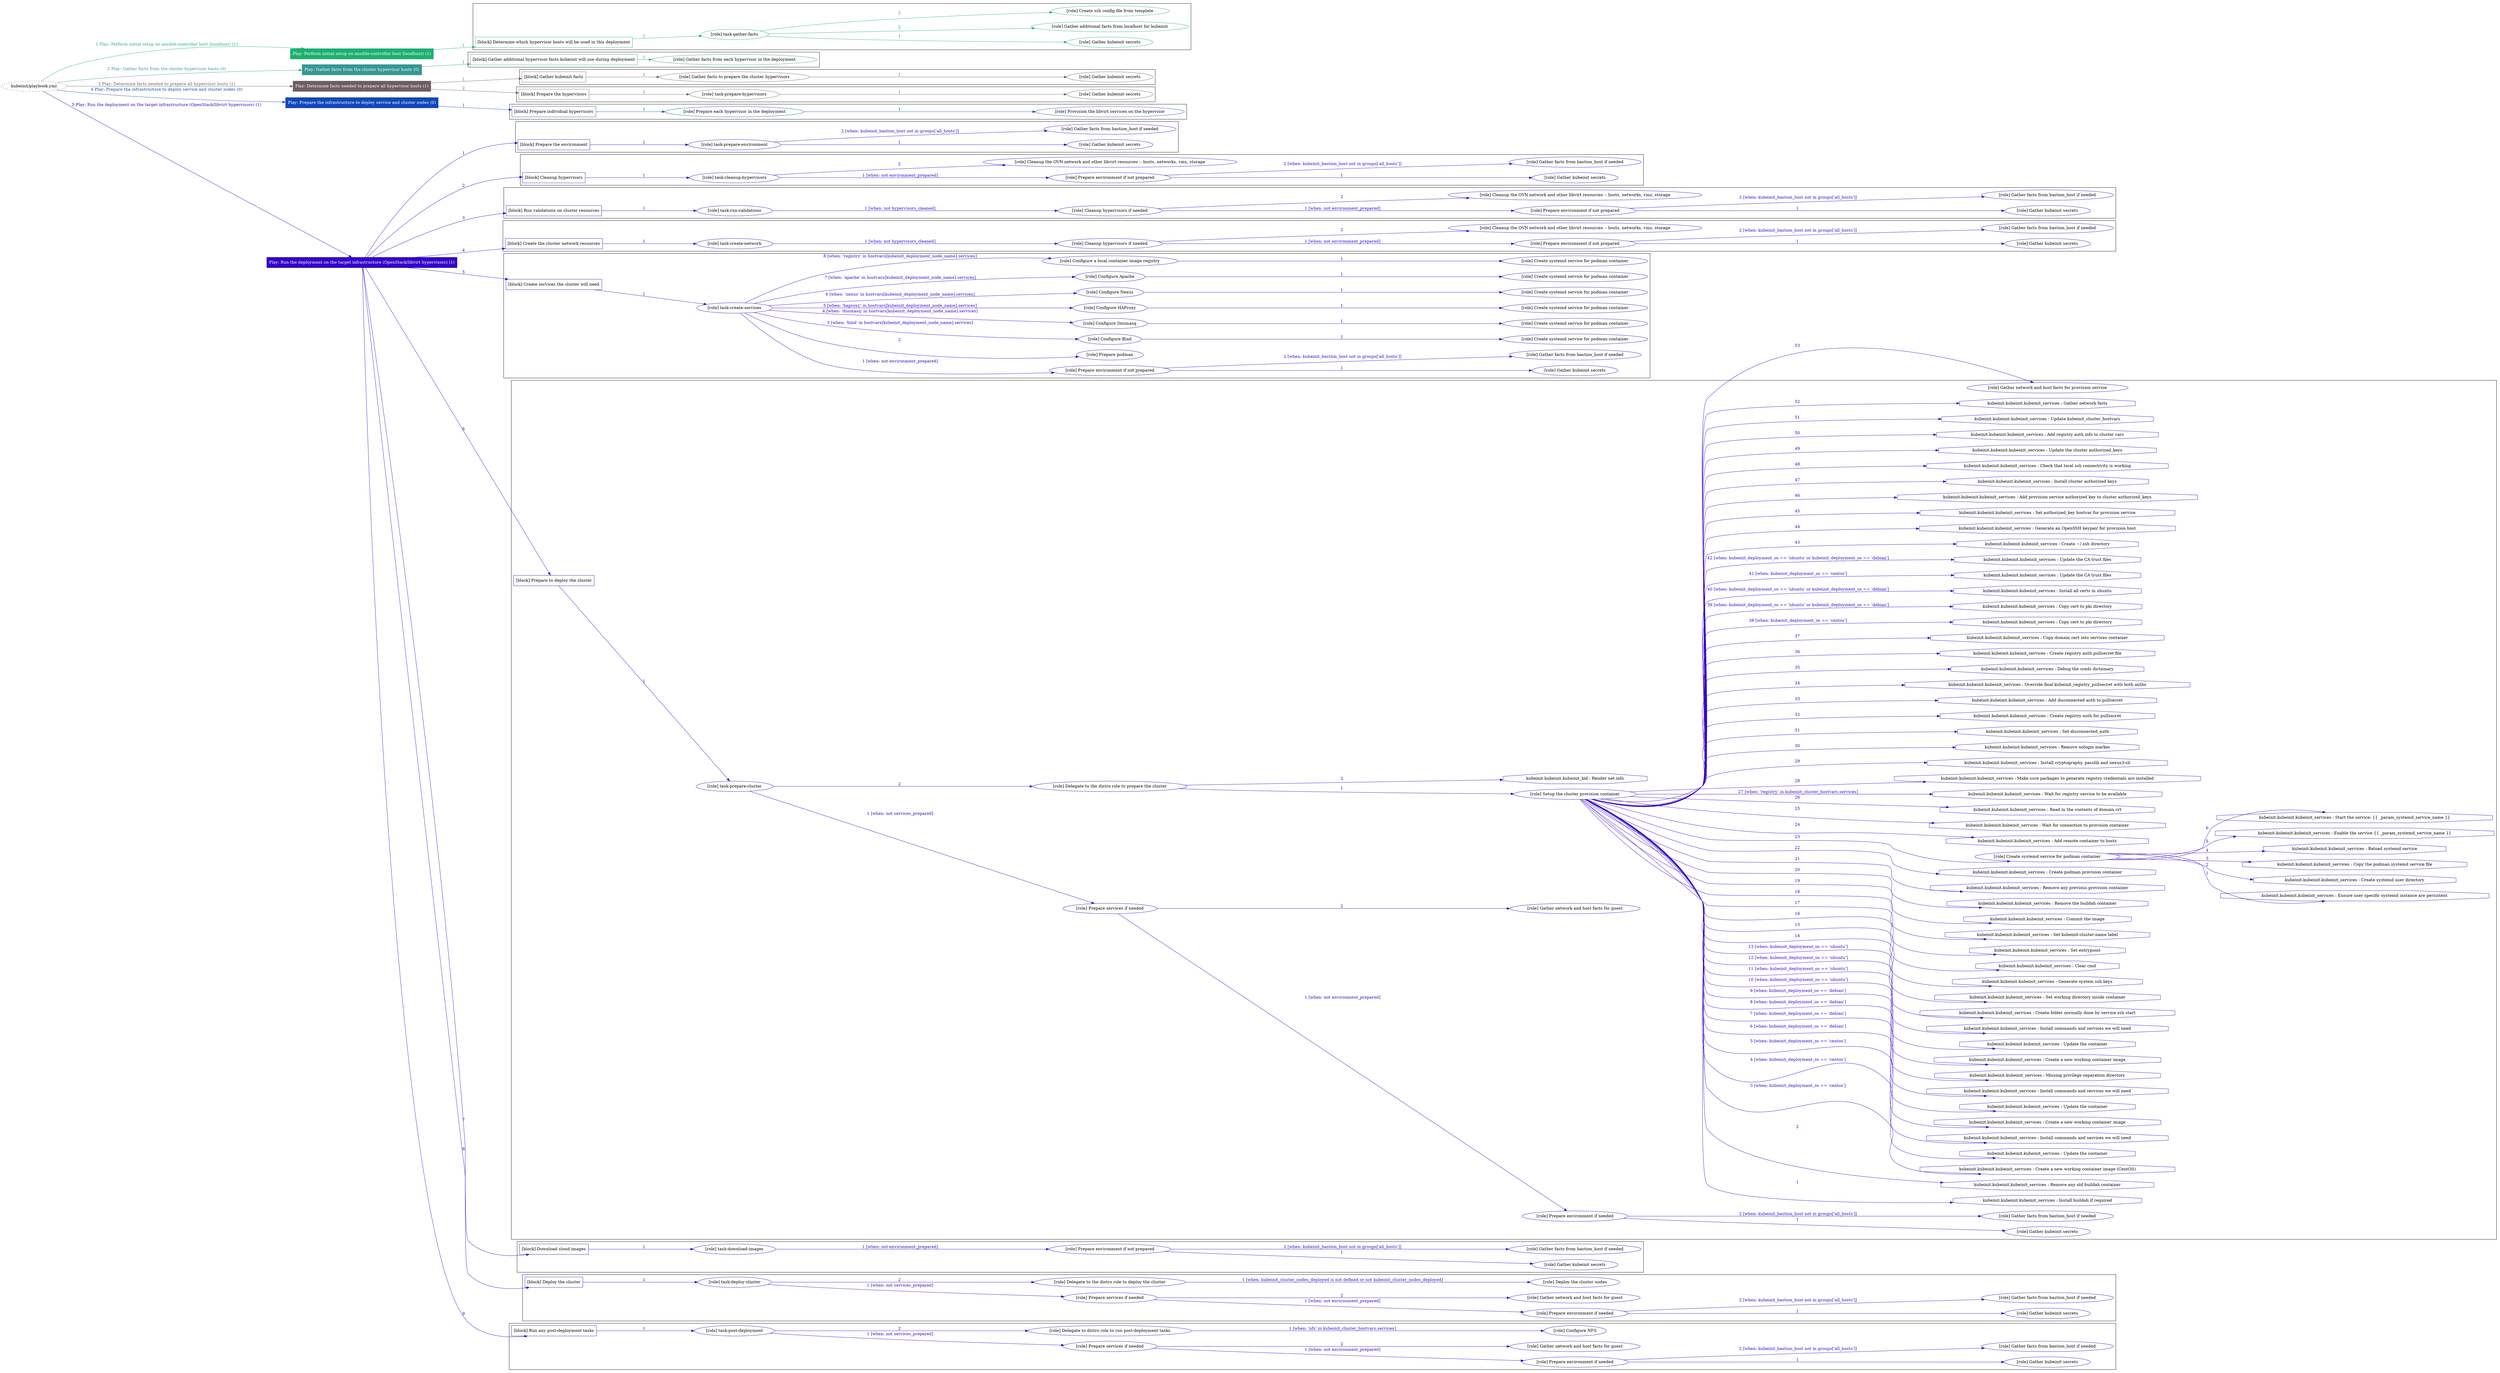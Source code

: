 digraph {
	graph [concentrate=true ordering=in rankdir=LR ratio=fill]
	edge [esep=5 sep=10]
	"kubeinit/playbook.yml" [URL="/home/runner/work/kubeinit/kubeinit/kubeinit/playbook.yml" id=playbook_4cbe8315 style=dotted]
	"kubeinit/playbook.yml" -> play_490e0e92 [label="1 Play: Perform initial setup on ansible-controller host (localhost) (1)" color="#1bb170" fontcolor="#1bb170" id=edge_play_490e0e92 labeltooltip="1 Play: Perform initial setup on ansible-controller host (localhost) (1)" tooltip="1 Play: Perform initial setup on ansible-controller host (localhost) (1)"]
	subgraph "Play: Perform initial setup on ansible-controller host (localhost) (1)" {
		play_490e0e92 [label="Play: Perform initial setup on ansible-controller host (localhost) (1)" URL="/home/runner/work/kubeinit/kubeinit/kubeinit/playbook.yml" color="#1bb170" fontcolor="#ffffff" id=play_490e0e92 shape=box style=filled tooltip=localhost]
		play_490e0e92 -> block_96acf480 [label=1 color="#1bb170" fontcolor="#1bb170" id=edge_block_96acf480 labeltooltip=1 tooltip=1]
		subgraph cluster_block_96acf480 {
			block_96acf480 [label="[block] Determine which hypervisor hosts will be used in this deployment" URL="/home/runner/work/kubeinit/kubeinit/kubeinit/playbook.yml" color="#1bb170" id=block_96acf480 labeltooltip="Determine which hypervisor hosts will be used in this deployment" shape=box tooltip="Determine which hypervisor hosts will be used in this deployment"]
			block_96acf480 -> role_0555ce13 [label="1 " color="#1bb170" fontcolor="#1bb170" id=edge_role_0555ce13 labeltooltip="1 " tooltip="1 "]
			subgraph "task-gather-facts" {
				role_0555ce13 [label="[role] task-gather-facts" URL="/home/runner/work/kubeinit/kubeinit/kubeinit/playbook.yml" color="#1bb170" id=role_0555ce13 tooltip="task-gather-facts"]
				role_0555ce13 -> role_e3a3adcd [label="1 " color="#1bb170" fontcolor="#1bb170" id=edge_role_e3a3adcd labeltooltip="1 " tooltip="1 "]
				subgraph "Gather kubeinit secrets" {
					role_e3a3adcd [label="[role] Gather kubeinit secrets" URL="/home/runner/.ansible/collections/ansible_collections/kubeinit/kubeinit/roles/kubeinit_prepare/tasks/build_hypervisors_group.yml" color="#1bb170" id=role_e3a3adcd tooltip="Gather kubeinit secrets"]
				}
				role_0555ce13 -> role_4f7c0214 [label="2 " color="#1bb170" fontcolor="#1bb170" id=edge_role_4f7c0214 labeltooltip="2 " tooltip="2 "]
				subgraph "Gather additional facts from localhost for kubeinit" {
					role_4f7c0214 [label="[role] Gather additional facts from localhost for kubeinit" URL="/home/runner/.ansible/collections/ansible_collections/kubeinit/kubeinit/roles/kubeinit_prepare/tasks/build_hypervisors_group.yml" color="#1bb170" id=role_4f7c0214 tooltip="Gather additional facts from localhost for kubeinit"]
				}
				role_0555ce13 -> role_17c9a1a8 [label="3 " color="#1bb170" fontcolor="#1bb170" id=edge_role_17c9a1a8 labeltooltip="3 " tooltip="3 "]
				subgraph "Create ssh config file from template" {
					role_17c9a1a8 [label="[role] Create ssh config file from template" URL="/home/runner/.ansible/collections/ansible_collections/kubeinit/kubeinit/roles/kubeinit_prepare/tasks/build_hypervisors_group.yml" color="#1bb170" id=role_17c9a1a8 tooltip="Create ssh config file from template"]
				}
			}
		}
	}
	"kubeinit/playbook.yml" -> play_93cbd1f2 [label="2 Play: Gather facts from the cluster hypervisor hosts (0)" color="#359793" fontcolor="#359793" id=edge_play_93cbd1f2 labeltooltip="2 Play: Gather facts from the cluster hypervisor hosts (0)" tooltip="2 Play: Gather facts from the cluster hypervisor hosts (0)"]
	subgraph "Play: Gather facts from the cluster hypervisor hosts (0)" {
		play_93cbd1f2 [label="Play: Gather facts from the cluster hypervisor hosts (0)" URL="/home/runner/work/kubeinit/kubeinit/kubeinit/playbook.yml" color="#359793" fontcolor="#ffffff" id=play_93cbd1f2 shape=box style=filled tooltip="Play: Gather facts from the cluster hypervisor hosts (0)"]
		play_93cbd1f2 -> block_c91016a7 [label=1 color="#359793" fontcolor="#359793" id=edge_block_c91016a7 labeltooltip=1 tooltip=1]
		subgraph cluster_block_c91016a7 {
			block_c91016a7 [label="[block] Gather additional hypervisor facts kubeinit will use during deployment" URL="/home/runner/work/kubeinit/kubeinit/kubeinit/playbook.yml" color="#359793" id=block_c91016a7 labeltooltip="Gather additional hypervisor facts kubeinit will use during deployment" shape=box tooltip="Gather additional hypervisor facts kubeinit will use during deployment"]
			block_c91016a7 -> role_c267bf91 [label="1 " color="#359793" fontcolor="#359793" id=edge_role_c267bf91 labeltooltip="1 " tooltip="1 "]
			subgraph "Gather facts from each hypervisor in the deployment" {
				role_c267bf91 [label="[role] Gather facts from each hypervisor in the deployment" URL="/home/runner/work/kubeinit/kubeinit/kubeinit/playbook.yml" color="#359793" id=role_c267bf91 tooltip="Gather facts from each hypervisor in the deployment"]
			}
		}
	}
	"kubeinit/playbook.yml" -> play_8f8e7123 [label="3 Play: Determine facts needed to prepare all hypervisor hosts (1)" color="#6d5f61" fontcolor="#6d5f61" id=edge_play_8f8e7123 labeltooltip="3 Play: Determine facts needed to prepare all hypervisor hosts (1)" tooltip="3 Play: Determine facts needed to prepare all hypervisor hosts (1)"]
	subgraph "Play: Determine facts needed to prepare all hypervisor hosts (1)" {
		play_8f8e7123 [label="Play: Determine facts needed to prepare all hypervisor hosts (1)" URL="/home/runner/work/kubeinit/kubeinit/kubeinit/playbook.yml" color="#6d5f61" fontcolor="#ffffff" id=play_8f8e7123 shape=box style=filled tooltip=localhost]
		play_8f8e7123 -> block_d3413490 [label=1 color="#6d5f61" fontcolor="#6d5f61" id=edge_block_d3413490 labeltooltip=1 tooltip=1]
		subgraph cluster_block_d3413490 {
			block_d3413490 [label="[block] Gather kubeinit facts" URL="/home/runner/work/kubeinit/kubeinit/kubeinit/playbook.yml" color="#6d5f61" id=block_d3413490 labeltooltip="Gather kubeinit facts" shape=box tooltip="Gather kubeinit facts"]
			block_d3413490 -> role_e155043f [label="1 " color="#6d5f61" fontcolor="#6d5f61" id=edge_role_e155043f labeltooltip="1 " tooltip="1 "]
			subgraph "Gather facts to prepare the cluster hypervisors" {
				role_e155043f [label="[role] Gather facts to prepare the cluster hypervisors" URL="/home/runner/work/kubeinit/kubeinit/kubeinit/playbook.yml" color="#6d5f61" id=role_e155043f tooltip="Gather facts to prepare the cluster hypervisors"]
				role_e155043f -> role_571e360c [label="1 " color="#6d5f61" fontcolor="#6d5f61" id=edge_role_571e360c labeltooltip="1 " tooltip="1 "]
				subgraph "Gather kubeinit secrets" {
					role_571e360c [label="[role] Gather kubeinit secrets" URL="/home/runner/.ansible/collections/ansible_collections/kubeinit/kubeinit/roles/kubeinit_prepare/tasks/gather_kubeinit_facts.yml" color="#6d5f61" id=role_571e360c tooltip="Gather kubeinit secrets"]
				}
			}
		}
		play_8f8e7123 -> block_71eff4d4 [label=2 color="#6d5f61" fontcolor="#6d5f61" id=edge_block_71eff4d4 labeltooltip=2 tooltip=2]
		subgraph cluster_block_71eff4d4 {
			block_71eff4d4 [label="[block] Prepare the hypervisors" URL="/home/runner/work/kubeinit/kubeinit/kubeinit/playbook.yml" color="#6d5f61" id=block_71eff4d4 labeltooltip="Prepare the hypervisors" shape=box tooltip="Prepare the hypervisors"]
			block_71eff4d4 -> role_3bda51c3 [label="1 " color="#6d5f61" fontcolor="#6d5f61" id=edge_role_3bda51c3 labeltooltip="1 " tooltip="1 "]
			subgraph "task-prepare-hypervisors" {
				role_3bda51c3 [label="[role] task-prepare-hypervisors" URL="/home/runner/work/kubeinit/kubeinit/kubeinit/playbook.yml" color="#6d5f61" id=role_3bda51c3 tooltip="task-prepare-hypervisors"]
				role_3bda51c3 -> role_3416967e [label="1 " color="#6d5f61" fontcolor="#6d5f61" id=edge_role_3416967e labeltooltip="1 " tooltip="1 "]
				subgraph "Gather kubeinit secrets" {
					role_3416967e [label="[role] Gather kubeinit secrets" URL="/home/runner/.ansible/collections/ansible_collections/kubeinit/kubeinit/roles/kubeinit_prepare/tasks/gather_kubeinit_facts.yml" color="#6d5f61" id=role_3416967e tooltip="Gather kubeinit secrets"]
				}
			}
		}
	}
	"kubeinit/playbook.yml" -> play_bcc0d683 [label="4 Play: Prepare the infrastructure to deploy service and cluster nodes (0)" color="#1247ba" fontcolor="#1247ba" id=edge_play_bcc0d683 labeltooltip="4 Play: Prepare the infrastructure to deploy service and cluster nodes (0)" tooltip="4 Play: Prepare the infrastructure to deploy service and cluster nodes (0)"]
	subgraph "Play: Prepare the infrastructure to deploy service and cluster nodes (0)" {
		play_bcc0d683 [label="Play: Prepare the infrastructure to deploy service and cluster nodes (0)" URL="/home/runner/work/kubeinit/kubeinit/kubeinit/playbook.yml" color="#1247ba" fontcolor="#ffffff" id=play_bcc0d683 shape=box style=filled tooltip="Play: Prepare the infrastructure to deploy service and cluster nodes (0)"]
		play_bcc0d683 -> block_f502d8a3 [label=1 color="#1247ba" fontcolor="#1247ba" id=edge_block_f502d8a3 labeltooltip=1 tooltip=1]
		subgraph cluster_block_f502d8a3 {
			block_f502d8a3 [label="[block] Prepare individual hypervisors" URL="/home/runner/work/kubeinit/kubeinit/kubeinit/playbook.yml" color="#1247ba" id=block_f502d8a3 labeltooltip="Prepare individual hypervisors" shape=box tooltip="Prepare individual hypervisors"]
			block_f502d8a3 -> role_4fdefb30 [label="1 " color="#1247ba" fontcolor="#1247ba" id=edge_role_4fdefb30 labeltooltip="1 " tooltip="1 "]
			subgraph "Prepare each hypervisor in the deployment" {
				role_4fdefb30 [label="[role] Prepare each hypervisor in the deployment" URL="/home/runner/work/kubeinit/kubeinit/kubeinit/playbook.yml" color="#1247ba" id=role_4fdefb30 tooltip="Prepare each hypervisor in the deployment"]
				role_4fdefb30 -> role_8a98f269 [label="1 " color="#1247ba" fontcolor="#1247ba" id=edge_role_8a98f269 labeltooltip="1 " tooltip="1 "]
				subgraph "Provision the libvirt services on the hypervisor" {
					role_8a98f269 [label="[role] Provision the libvirt services on the hypervisor" URL="/home/runner/.ansible/collections/ansible_collections/kubeinit/kubeinit/roles/kubeinit_prepare/tasks/prepare_hypervisor.yml" color="#1247ba" id=role_8a98f269 tooltip="Provision the libvirt services on the hypervisor"]
				}
			}
		}
	}
	"kubeinit/playbook.yml" -> play_65aaf4d8 [label="5 Play: Run the deployment on the target infrastructure (OpenStack/libvirt hypervisors) (1)" color="#3403c9" fontcolor="#3403c9" id=edge_play_65aaf4d8 labeltooltip="5 Play: Run the deployment on the target infrastructure (OpenStack/libvirt hypervisors) (1)" tooltip="5 Play: Run the deployment on the target infrastructure (OpenStack/libvirt hypervisors) (1)"]
	subgraph "Play: Run the deployment on the target infrastructure (OpenStack/libvirt hypervisors) (1)" {
		play_65aaf4d8 [label="Play: Run the deployment on the target infrastructure (OpenStack/libvirt hypervisors) (1)" URL="/home/runner/work/kubeinit/kubeinit/kubeinit/playbook.yml" color="#3403c9" fontcolor="#ffffff" id=play_65aaf4d8 shape=box style=filled tooltip=localhost]
		play_65aaf4d8 -> block_5d7164d4 [label=1 color="#3403c9" fontcolor="#3403c9" id=edge_block_5d7164d4 labeltooltip=1 tooltip=1]
		subgraph cluster_block_5d7164d4 {
			block_5d7164d4 [label="[block] Prepare the environment" URL="/home/runner/work/kubeinit/kubeinit/kubeinit/playbook.yml" color="#3403c9" id=block_5d7164d4 labeltooltip="Prepare the environment" shape=box tooltip="Prepare the environment"]
			block_5d7164d4 -> role_8b4fce8a [label="1 " color="#3403c9" fontcolor="#3403c9" id=edge_role_8b4fce8a labeltooltip="1 " tooltip="1 "]
			subgraph "task-prepare-environment" {
				role_8b4fce8a [label="[role] task-prepare-environment" URL="/home/runner/work/kubeinit/kubeinit/kubeinit/playbook.yml" color="#3403c9" id=role_8b4fce8a tooltip="task-prepare-environment"]
				role_8b4fce8a -> role_8f827f2c [label="1 " color="#3403c9" fontcolor="#3403c9" id=edge_role_8f827f2c labeltooltip="1 " tooltip="1 "]
				subgraph "Gather kubeinit secrets" {
					role_8f827f2c [label="[role] Gather kubeinit secrets" URL="/home/runner/.ansible/collections/ansible_collections/kubeinit/kubeinit/roles/kubeinit_prepare/tasks/gather_kubeinit_facts.yml" color="#3403c9" id=role_8f827f2c tooltip="Gather kubeinit secrets"]
				}
				role_8b4fce8a -> role_2585c9fa [label="2 [when: kubeinit_bastion_host not in groups['all_hosts']]" color="#3403c9" fontcolor="#3403c9" id=edge_role_2585c9fa labeltooltip="2 [when: kubeinit_bastion_host not in groups['all_hosts']]" tooltip="2 [when: kubeinit_bastion_host not in groups['all_hosts']]"]
				subgraph "Gather facts from bastion_host if needed" {
					role_2585c9fa [label="[role] Gather facts from bastion_host if needed" URL="/home/runner/.ansible/collections/ansible_collections/kubeinit/kubeinit/roles/kubeinit_prepare/tasks/main.yml" color="#3403c9" id=role_2585c9fa tooltip="Gather facts from bastion_host if needed"]
				}
			}
		}
		play_65aaf4d8 -> block_17e8dc61 [label=2 color="#3403c9" fontcolor="#3403c9" id=edge_block_17e8dc61 labeltooltip=2 tooltip=2]
		subgraph cluster_block_17e8dc61 {
			block_17e8dc61 [label="[block] Cleanup hypervisors" URL="/home/runner/work/kubeinit/kubeinit/kubeinit/playbook.yml" color="#3403c9" id=block_17e8dc61 labeltooltip="Cleanup hypervisors" shape=box tooltip="Cleanup hypervisors"]
			block_17e8dc61 -> role_cd78e473 [label="1 " color="#3403c9" fontcolor="#3403c9" id=edge_role_cd78e473 labeltooltip="1 " tooltip="1 "]
			subgraph "task-cleanup-hypervisors" {
				role_cd78e473 [label="[role] task-cleanup-hypervisors" URL="/home/runner/work/kubeinit/kubeinit/kubeinit/playbook.yml" color="#3403c9" id=role_cd78e473 tooltip="task-cleanup-hypervisors"]
				role_cd78e473 -> role_8810759d [label="1 [when: not environment_prepared]" color="#3403c9" fontcolor="#3403c9" id=edge_role_8810759d labeltooltip="1 [when: not environment_prepared]" tooltip="1 [when: not environment_prepared]"]
				subgraph "Prepare environment if not prepared" {
					role_8810759d [label="[role] Prepare environment if not prepared" URL="/home/runner/.ansible/collections/ansible_collections/kubeinit/kubeinit/roles/kubeinit_libvirt/tasks/cleanup_hypervisors.yml" color="#3403c9" id=role_8810759d tooltip="Prepare environment if not prepared"]
					role_8810759d -> role_42c96ab6 [label="1 " color="#3403c9" fontcolor="#3403c9" id=edge_role_42c96ab6 labeltooltip="1 " tooltip="1 "]
					subgraph "Gather kubeinit secrets" {
						role_42c96ab6 [label="[role] Gather kubeinit secrets" URL="/home/runner/.ansible/collections/ansible_collections/kubeinit/kubeinit/roles/kubeinit_prepare/tasks/gather_kubeinit_facts.yml" color="#3403c9" id=role_42c96ab6 tooltip="Gather kubeinit secrets"]
					}
					role_8810759d -> role_b5b6ca85 [label="2 [when: kubeinit_bastion_host not in groups['all_hosts']]" color="#3403c9" fontcolor="#3403c9" id=edge_role_b5b6ca85 labeltooltip="2 [when: kubeinit_bastion_host not in groups['all_hosts']]" tooltip="2 [when: kubeinit_bastion_host not in groups['all_hosts']]"]
					subgraph "Gather facts from bastion_host if needed" {
						role_b5b6ca85 [label="[role] Gather facts from bastion_host if needed" URL="/home/runner/.ansible/collections/ansible_collections/kubeinit/kubeinit/roles/kubeinit_prepare/tasks/main.yml" color="#3403c9" id=role_b5b6ca85 tooltip="Gather facts from bastion_host if needed"]
					}
				}
				role_cd78e473 -> role_bea18824 [label="2 " color="#3403c9" fontcolor="#3403c9" id=edge_role_bea18824 labeltooltip="2 " tooltip="2 "]
				subgraph "Cleanup the OVN network and other libvirt resources -- hosts, networks, vms, storage" {
					role_bea18824 [label="[role] Cleanup the OVN network and other libvirt resources -- hosts, networks, vms, storage" URL="/home/runner/.ansible/collections/ansible_collections/kubeinit/kubeinit/roles/kubeinit_libvirt/tasks/cleanup_hypervisors.yml" color="#3403c9" id=role_bea18824 tooltip="Cleanup the OVN network and other libvirt resources -- hosts, networks, vms, storage"]
				}
			}
		}
		play_65aaf4d8 -> block_e23ae160 [label=3 color="#3403c9" fontcolor="#3403c9" id=edge_block_e23ae160 labeltooltip=3 tooltip=3]
		subgraph cluster_block_e23ae160 {
			block_e23ae160 [label="[block] Run validations on cluster resources" URL="/home/runner/work/kubeinit/kubeinit/kubeinit/playbook.yml" color="#3403c9" id=block_e23ae160 labeltooltip="Run validations on cluster resources" shape=box tooltip="Run validations on cluster resources"]
			block_e23ae160 -> role_50e0d726 [label="1 " color="#3403c9" fontcolor="#3403c9" id=edge_role_50e0d726 labeltooltip="1 " tooltip="1 "]
			subgraph "task-run-validations" {
				role_50e0d726 [label="[role] task-run-validations" URL="/home/runner/work/kubeinit/kubeinit/kubeinit/playbook.yml" color="#3403c9" id=role_50e0d726 tooltip="task-run-validations"]
				role_50e0d726 -> role_03b1a781 [label="1 [when: not hypervisors_cleaned]" color="#3403c9" fontcolor="#3403c9" id=edge_role_03b1a781 labeltooltip="1 [when: not hypervisors_cleaned]" tooltip="1 [when: not hypervisors_cleaned]"]
				subgraph "Cleanup hypervisors if needed" {
					role_03b1a781 [label="[role] Cleanup hypervisors if needed" URL="/home/runner/.ansible/collections/ansible_collections/kubeinit/kubeinit/roles/kubeinit_validations/tasks/main.yml" color="#3403c9" id=role_03b1a781 tooltip="Cleanup hypervisors if needed"]
					role_03b1a781 -> role_1b6e689f [label="1 [when: not environment_prepared]" color="#3403c9" fontcolor="#3403c9" id=edge_role_1b6e689f labeltooltip="1 [when: not environment_prepared]" tooltip="1 [when: not environment_prepared]"]
					subgraph "Prepare environment if not prepared" {
						role_1b6e689f [label="[role] Prepare environment if not prepared" URL="/home/runner/.ansible/collections/ansible_collections/kubeinit/kubeinit/roles/kubeinit_libvirt/tasks/cleanup_hypervisors.yml" color="#3403c9" id=role_1b6e689f tooltip="Prepare environment if not prepared"]
						role_1b6e689f -> role_4cef4a57 [label="1 " color="#3403c9" fontcolor="#3403c9" id=edge_role_4cef4a57 labeltooltip="1 " tooltip="1 "]
						subgraph "Gather kubeinit secrets" {
							role_4cef4a57 [label="[role] Gather kubeinit secrets" URL="/home/runner/.ansible/collections/ansible_collections/kubeinit/kubeinit/roles/kubeinit_prepare/tasks/gather_kubeinit_facts.yml" color="#3403c9" id=role_4cef4a57 tooltip="Gather kubeinit secrets"]
						}
						role_1b6e689f -> role_e99ea3e5 [label="2 [when: kubeinit_bastion_host not in groups['all_hosts']]" color="#3403c9" fontcolor="#3403c9" id=edge_role_e99ea3e5 labeltooltip="2 [when: kubeinit_bastion_host not in groups['all_hosts']]" tooltip="2 [when: kubeinit_bastion_host not in groups['all_hosts']]"]
						subgraph "Gather facts from bastion_host if needed" {
							role_e99ea3e5 [label="[role] Gather facts from bastion_host if needed" URL="/home/runner/.ansible/collections/ansible_collections/kubeinit/kubeinit/roles/kubeinit_prepare/tasks/main.yml" color="#3403c9" id=role_e99ea3e5 tooltip="Gather facts from bastion_host if needed"]
						}
					}
					role_03b1a781 -> role_1aabf908 [label="2 " color="#3403c9" fontcolor="#3403c9" id=edge_role_1aabf908 labeltooltip="2 " tooltip="2 "]
					subgraph "Cleanup the OVN network and other libvirt resources -- hosts, networks, vms, storage" {
						role_1aabf908 [label="[role] Cleanup the OVN network and other libvirt resources -- hosts, networks, vms, storage" URL="/home/runner/.ansible/collections/ansible_collections/kubeinit/kubeinit/roles/kubeinit_libvirt/tasks/cleanup_hypervisors.yml" color="#3403c9" id=role_1aabf908 tooltip="Cleanup the OVN network and other libvirt resources -- hosts, networks, vms, storage"]
					}
				}
			}
		}
		play_65aaf4d8 -> block_325c3f54 [label=4 color="#3403c9" fontcolor="#3403c9" id=edge_block_325c3f54 labeltooltip=4 tooltip=4]
		subgraph cluster_block_325c3f54 {
			block_325c3f54 [label="[block] Create the cluster network resources" URL="/home/runner/work/kubeinit/kubeinit/kubeinit/playbook.yml" color="#3403c9" id=block_325c3f54 labeltooltip="Create the cluster network resources" shape=box tooltip="Create the cluster network resources"]
			block_325c3f54 -> role_2d521207 [label="1 " color="#3403c9" fontcolor="#3403c9" id=edge_role_2d521207 labeltooltip="1 " tooltip="1 "]
			subgraph "task-create-network" {
				role_2d521207 [label="[role] task-create-network" URL="/home/runner/work/kubeinit/kubeinit/kubeinit/playbook.yml" color="#3403c9" id=role_2d521207 tooltip="task-create-network"]
				role_2d521207 -> role_b6a05efc [label="1 [when: not hypervisors_cleaned]" color="#3403c9" fontcolor="#3403c9" id=edge_role_b6a05efc labeltooltip="1 [when: not hypervisors_cleaned]" tooltip="1 [when: not hypervisors_cleaned]"]
				subgraph "Cleanup hypervisors if needed" {
					role_b6a05efc [label="[role] Cleanup hypervisors if needed" URL="/home/runner/.ansible/collections/ansible_collections/kubeinit/kubeinit/roles/kubeinit_libvirt/tasks/create_network.yml" color="#3403c9" id=role_b6a05efc tooltip="Cleanup hypervisors if needed"]
					role_b6a05efc -> role_0659bb55 [label="1 [when: not environment_prepared]" color="#3403c9" fontcolor="#3403c9" id=edge_role_0659bb55 labeltooltip="1 [when: not environment_prepared]" tooltip="1 [when: not environment_prepared]"]
					subgraph "Prepare environment if not prepared" {
						role_0659bb55 [label="[role] Prepare environment if not prepared" URL="/home/runner/.ansible/collections/ansible_collections/kubeinit/kubeinit/roles/kubeinit_libvirt/tasks/cleanup_hypervisors.yml" color="#3403c9" id=role_0659bb55 tooltip="Prepare environment if not prepared"]
						role_0659bb55 -> role_e652d031 [label="1 " color="#3403c9" fontcolor="#3403c9" id=edge_role_e652d031 labeltooltip="1 " tooltip="1 "]
						subgraph "Gather kubeinit secrets" {
							role_e652d031 [label="[role] Gather kubeinit secrets" URL="/home/runner/.ansible/collections/ansible_collections/kubeinit/kubeinit/roles/kubeinit_prepare/tasks/gather_kubeinit_facts.yml" color="#3403c9" id=role_e652d031 tooltip="Gather kubeinit secrets"]
						}
						role_0659bb55 -> role_fc2ca302 [label="2 [when: kubeinit_bastion_host not in groups['all_hosts']]" color="#3403c9" fontcolor="#3403c9" id=edge_role_fc2ca302 labeltooltip="2 [when: kubeinit_bastion_host not in groups['all_hosts']]" tooltip="2 [when: kubeinit_bastion_host not in groups['all_hosts']]"]
						subgraph "Gather facts from bastion_host if needed" {
							role_fc2ca302 [label="[role] Gather facts from bastion_host if needed" URL="/home/runner/.ansible/collections/ansible_collections/kubeinit/kubeinit/roles/kubeinit_prepare/tasks/main.yml" color="#3403c9" id=role_fc2ca302 tooltip="Gather facts from bastion_host if needed"]
						}
					}
					role_b6a05efc -> role_3d40d247 [label="2 " color="#3403c9" fontcolor="#3403c9" id=edge_role_3d40d247 labeltooltip="2 " tooltip="2 "]
					subgraph "Cleanup the OVN network and other libvirt resources -- hosts, networks, vms, storage" {
						role_3d40d247 [label="[role] Cleanup the OVN network and other libvirt resources -- hosts, networks, vms, storage" URL="/home/runner/.ansible/collections/ansible_collections/kubeinit/kubeinit/roles/kubeinit_libvirt/tasks/cleanup_hypervisors.yml" color="#3403c9" id=role_3d40d247 tooltip="Cleanup the OVN network and other libvirt resources -- hosts, networks, vms, storage"]
					}
				}
			}
		}
		play_65aaf4d8 -> block_a80956f6 [label=5 color="#3403c9" fontcolor="#3403c9" id=edge_block_a80956f6 labeltooltip=5 tooltip=5]
		subgraph cluster_block_a80956f6 {
			block_a80956f6 [label="[block] Create services the cluster will need" URL="/home/runner/work/kubeinit/kubeinit/kubeinit/playbook.yml" color="#3403c9" id=block_a80956f6 labeltooltip="Create services the cluster will need" shape=box tooltip="Create services the cluster will need"]
			block_a80956f6 -> role_c8d87eef [label="1 " color="#3403c9" fontcolor="#3403c9" id=edge_role_c8d87eef labeltooltip="1 " tooltip="1 "]
			subgraph "task-create-services" {
				role_c8d87eef [label="[role] task-create-services" URL="/home/runner/work/kubeinit/kubeinit/kubeinit/playbook.yml" color="#3403c9" id=role_c8d87eef tooltip="task-create-services"]
				role_c8d87eef -> role_55790df9 [label="1 [when: not environment_prepared]" color="#3403c9" fontcolor="#3403c9" id=edge_role_55790df9 labeltooltip="1 [when: not environment_prepared]" tooltip="1 [when: not environment_prepared]"]
				subgraph "Prepare environment if not prepared" {
					role_55790df9 [label="[role] Prepare environment if not prepared" URL="/home/runner/.ansible/collections/ansible_collections/kubeinit/kubeinit/roles/kubeinit_services/tasks/main.yml" color="#3403c9" id=role_55790df9 tooltip="Prepare environment if not prepared"]
					role_55790df9 -> role_1b2a3a2c [label="1 " color="#3403c9" fontcolor="#3403c9" id=edge_role_1b2a3a2c labeltooltip="1 " tooltip="1 "]
					subgraph "Gather kubeinit secrets" {
						role_1b2a3a2c [label="[role] Gather kubeinit secrets" URL="/home/runner/.ansible/collections/ansible_collections/kubeinit/kubeinit/roles/kubeinit_prepare/tasks/gather_kubeinit_facts.yml" color="#3403c9" id=role_1b2a3a2c tooltip="Gather kubeinit secrets"]
					}
					role_55790df9 -> role_a0e888d8 [label="2 [when: kubeinit_bastion_host not in groups['all_hosts']]" color="#3403c9" fontcolor="#3403c9" id=edge_role_a0e888d8 labeltooltip="2 [when: kubeinit_bastion_host not in groups['all_hosts']]" tooltip="2 [when: kubeinit_bastion_host not in groups['all_hosts']]"]
					subgraph "Gather facts from bastion_host if needed" {
						role_a0e888d8 [label="[role] Gather facts from bastion_host if needed" URL="/home/runner/.ansible/collections/ansible_collections/kubeinit/kubeinit/roles/kubeinit_prepare/tasks/main.yml" color="#3403c9" id=role_a0e888d8 tooltip="Gather facts from bastion_host if needed"]
					}
				}
				role_c8d87eef -> role_9b0f7ba0 [label="2 " color="#3403c9" fontcolor="#3403c9" id=edge_role_9b0f7ba0 labeltooltip="2 " tooltip="2 "]
				subgraph "Prepare podman" {
					role_9b0f7ba0 [label="[role] Prepare podman" URL="/home/runner/.ansible/collections/ansible_collections/kubeinit/kubeinit/roles/kubeinit_services/tasks/00_create_service_pod.yml" color="#3403c9" id=role_9b0f7ba0 tooltip="Prepare podman"]
				}
				role_c8d87eef -> role_a3c9b01e [label="3 [when: 'bind' in hostvars[kubeinit_deployment_node_name].services]" color="#3403c9" fontcolor="#3403c9" id=edge_role_a3c9b01e labeltooltip="3 [when: 'bind' in hostvars[kubeinit_deployment_node_name].services]" tooltip="3 [when: 'bind' in hostvars[kubeinit_deployment_node_name].services]"]
				subgraph "Configure Bind" {
					role_a3c9b01e [label="[role] Configure Bind" URL="/home/runner/.ansible/collections/ansible_collections/kubeinit/kubeinit/roles/kubeinit_services/tasks/start_services_containers.yml" color="#3403c9" id=role_a3c9b01e tooltip="Configure Bind"]
					role_a3c9b01e -> role_3bf79196 [label="1 " color="#3403c9" fontcolor="#3403c9" id=edge_role_3bf79196 labeltooltip="1 " tooltip="1 "]
					subgraph "Create systemd service for podman container" {
						role_3bf79196 [label="[role] Create systemd service for podman container" URL="/home/runner/.ansible/collections/ansible_collections/kubeinit/kubeinit/roles/kubeinit_bind/tasks/main.yml" color="#3403c9" id=role_3bf79196 tooltip="Create systemd service for podman container"]
					}
				}
				role_c8d87eef -> role_e92800c0 [label="4 [when: 'dnsmasq' in hostvars[kubeinit_deployment_node_name].services]" color="#3403c9" fontcolor="#3403c9" id=edge_role_e92800c0 labeltooltip="4 [when: 'dnsmasq' in hostvars[kubeinit_deployment_node_name].services]" tooltip="4 [when: 'dnsmasq' in hostvars[kubeinit_deployment_node_name].services]"]
				subgraph "Configure Dnsmasq" {
					role_e92800c0 [label="[role] Configure Dnsmasq" URL="/home/runner/.ansible/collections/ansible_collections/kubeinit/kubeinit/roles/kubeinit_services/tasks/start_services_containers.yml" color="#3403c9" id=role_e92800c0 tooltip="Configure Dnsmasq"]
					role_e92800c0 -> role_f343e924 [label="1 " color="#3403c9" fontcolor="#3403c9" id=edge_role_f343e924 labeltooltip="1 " tooltip="1 "]
					subgraph "Create systemd service for podman container" {
						role_f343e924 [label="[role] Create systemd service for podman container" URL="/home/runner/.ansible/collections/ansible_collections/kubeinit/kubeinit/roles/kubeinit_dnsmasq/tasks/main.yml" color="#3403c9" id=role_f343e924 tooltip="Create systemd service for podman container"]
					}
				}
				role_c8d87eef -> role_7e8005b9 [label="5 [when: 'haproxy' in hostvars[kubeinit_deployment_node_name].services]" color="#3403c9" fontcolor="#3403c9" id=edge_role_7e8005b9 labeltooltip="5 [when: 'haproxy' in hostvars[kubeinit_deployment_node_name].services]" tooltip="5 [when: 'haproxy' in hostvars[kubeinit_deployment_node_name].services]"]
				subgraph "Configure HAProxy" {
					role_7e8005b9 [label="[role] Configure HAProxy" URL="/home/runner/.ansible/collections/ansible_collections/kubeinit/kubeinit/roles/kubeinit_services/tasks/start_services_containers.yml" color="#3403c9" id=role_7e8005b9 tooltip="Configure HAProxy"]
					role_7e8005b9 -> role_8a10f8cc [label="1 " color="#3403c9" fontcolor="#3403c9" id=edge_role_8a10f8cc labeltooltip="1 " tooltip="1 "]
					subgraph "Create systemd service for podman container" {
						role_8a10f8cc [label="[role] Create systemd service for podman container" URL="/home/runner/.ansible/collections/ansible_collections/kubeinit/kubeinit/roles/kubeinit_haproxy/tasks/main.yml" color="#3403c9" id=role_8a10f8cc tooltip="Create systemd service for podman container"]
					}
				}
				role_c8d87eef -> role_dabcbed9 [label="6 [when: 'nexus' in hostvars[kubeinit_deployment_node_name].services]" color="#3403c9" fontcolor="#3403c9" id=edge_role_dabcbed9 labeltooltip="6 [when: 'nexus' in hostvars[kubeinit_deployment_node_name].services]" tooltip="6 [when: 'nexus' in hostvars[kubeinit_deployment_node_name].services]"]
				subgraph "Configure Nexus" {
					role_dabcbed9 [label="[role] Configure Nexus" URL="/home/runner/.ansible/collections/ansible_collections/kubeinit/kubeinit/roles/kubeinit_services/tasks/start_services_containers.yml" color="#3403c9" id=role_dabcbed9 tooltip="Configure Nexus"]
					role_dabcbed9 -> role_a80cf896 [label="1 " color="#3403c9" fontcolor="#3403c9" id=edge_role_a80cf896 labeltooltip="1 " tooltip="1 "]
					subgraph "Create systemd service for podman container" {
						role_a80cf896 [label="[role] Create systemd service for podman container" URL="/home/runner/.ansible/collections/ansible_collections/kubeinit/kubeinit/roles/kubeinit_nexus/tasks/main.yml" color="#3403c9" id=role_a80cf896 tooltip="Create systemd service for podman container"]
					}
				}
				role_c8d87eef -> role_8d7cbbf0 [label="7 [when: 'apache' in hostvars[kubeinit_deployment_node_name].services]" color="#3403c9" fontcolor="#3403c9" id=edge_role_8d7cbbf0 labeltooltip="7 [when: 'apache' in hostvars[kubeinit_deployment_node_name].services]" tooltip="7 [when: 'apache' in hostvars[kubeinit_deployment_node_name].services]"]
				subgraph "Configure Apache" {
					role_8d7cbbf0 [label="[role] Configure Apache" URL="/home/runner/.ansible/collections/ansible_collections/kubeinit/kubeinit/roles/kubeinit_services/tasks/start_services_containers.yml" color="#3403c9" id=role_8d7cbbf0 tooltip="Configure Apache"]
					role_8d7cbbf0 -> role_d62a5838 [label="1 " color="#3403c9" fontcolor="#3403c9" id=edge_role_d62a5838 labeltooltip="1 " tooltip="1 "]
					subgraph "Create systemd service for podman container" {
						role_d62a5838 [label="[role] Create systemd service for podman container" URL="/home/runner/.ansible/collections/ansible_collections/kubeinit/kubeinit/roles/kubeinit_apache/tasks/main.yml" color="#3403c9" id=role_d62a5838 tooltip="Create systemd service for podman container"]
					}
				}
				role_c8d87eef -> role_67134840 [label="8 [when: 'registry' in hostvars[kubeinit_deployment_node_name].services]" color="#3403c9" fontcolor="#3403c9" id=edge_role_67134840 labeltooltip="8 [when: 'registry' in hostvars[kubeinit_deployment_node_name].services]" tooltip="8 [when: 'registry' in hostvars[kubeinit_deployment_node_name].services]"]
				subgraph "Configure a local container image registry" {
					role_67134840 [label="[role] Configure a local container image registry" URL="/home/runner/.ansible/collections/ansible_collections/kubeinit/kubeinit/roles/kubeinit_services/tasks/start_services_containers.yml" color="#3403c9" id=role_67134840 tooltip="Configure a local container image registry"]
					role_67134840 -> role_27ce6ac4 [label="1 " color="#3403c9" fontcolor="#3403c9" id=edge_role_27ce6ac4 labeltooltip="1 " tooltip="1 "]
					subgraph "Create systemd service for podman container" {
						role_27ce6ac4 [label="[role] Create systemd service for podman container" URL="/home/runner/.ansible/collections/ansible_collections/kubeinit/kubeinit/roles/kubeinit_registry/tasks/main.yml" color="#3403c9" id=role_27ce6ac4 tooltip="Create systemd service for podman container"]
					}
				}
			}
		}
		play_65aaf4d8 -> block_40414a62 [label=6 color="#3403c9" fontcolor="#3403c9" id=edge_block_40414a62 labeltooltip=6 tooltip=6]
		subgraph cluster_block_40414a62 {
			block_40414a62 [label="[block] Prepare to deploy the cluster" URL="/home/runner/work/kubeinit/kubeinit/kubeinit/playbook.yml" color="#3403c9" id=block_40414a62 labeltooltip="Prepare to deploy the cluster" shape=box tooltip="Prepare to deploy the cluster"]
			block_40414a62 -> role_8075b214 [label="1 " color="#3403c9" fontcolor="#3403c9" id=edge_role_8075b214 labeltooltip="1 " tooltip="1 "]
			subgraph "task-prepare-cluster" {
				role_8075b214 [label="[role] task-prepare-cluster" URL="/home/runner/work/kubeinit/kubeinit/kubeinit/playbook.yml" color="#3403c9" id=role_8075b214 tooltip="task-prepare-cluster"]
				role_8075b214 -> role_482cd039 [label="1 [when: not services_prepared]" color="#3403c9" fontcolor="#3403c9" id=edge_role_482cd039 labeltooltip="1 [when: not services_prepared]" tooltip="1 [when: not services_prepared]"]
				subgraph "Prepare services if needed" {
					role_482cd039 [label="[role] Prepare services if needed" URL="/home/runner/.ansible/collections/ansible_collections/kubeinit/kubeinit/roles/kubeinit_prepare/tasks/prepare_cluster.yml" color="#3403c9" id=role_482cd039 tooltip="Prepare services if needed"]
					role_482cd039 -> role_4e28ee7e [label="1 [when: not environment_prepared]" color="#3403c9" fontcolor="#3403c9" id=edge_role_4e28ee7e labeltooltip="1 [when: not environment_prepared]" tooltip="1 [when: not environment_prepared]"]
					subgraph "Prepare environment if needed" {
						role_4e28ee7e [label="[role] Prepare environment if needed" URL="/home/runner/.ansible/collections/ansible_collections/kubeinit/kubeinit/roles/kubeinit_services/tasks/prepare_services.yml" color="#3403c9" id=role_4e28ee7e tooltip="Prepare environment if needed"]
						role_4e28ee7e -> role_3c9c654e [label="1 " color="#3403c9" fontcolor="#3403c9" id=edge_role_3c9c654e labeltooltip="1 " tooltip="1 "]
						subgraph "Gather kubeinit secrets" {
							role_3c9c654e [label="[role] Gather kubeinit secrets" URL="/home/runner/.ansible/collections/ansible_collections/kubeinit/kubeinit/roles/kubeinit_prepare/tasks/gather_kubeinit_facts.yml" color="#3403c9" id=role_3c9c654e tooltip="Gather kubeinit secrets"]
						}
						role_4e28ee7e -> role_72acd401 [label="2 [when: kubeinit_bastion_host not in groups['all_hosts']]" color="#3403c9" fontcolor="#3403c9" id=edge_role_72acd401 labeltooltip="2 [when: kubeinit_bastion_host not in groups['all_hosts']]" tooltip="2 [when: kubeinit_bastion_host not in groups['all_hosts']]"]
						subgraph "Gather facts from bastion_host if needed" {
							role_72acd401 [label="[role] Gather facts from bastion_host if needed" URL="/home/runner/.ansible/collections/ansible_collections/kubeinit/kubeinit/roles/kubeinit_prepare/tasks/main.yml" color="#3403c9" id=role_72acd401 tooltip="Gather facts from bastion_host if needed"]
						}
					}
					role_482cd039 -> role_d4169dac [label="2 " color="#3403c9" fontcolor="#3403c9" id=edge_role_d4169dac labeltooltip="2 " tooltip="2 "]
					subgraph "Gather network and host facts for guest" {
						role_d4169dac [label="[role] Gather network and host facts for guest" URL="/home/runner/.ansible/collections/ansible_collections/kubeinit/kubeinit/roles/kubeinit_services/tasks/prepare_services.yml" color="#3403c9" id=role_d4169dac tooltip="Gather network and host facts for guest"]
					}
				}
				role_8075b214 -> role_7e1f258b [label="2 " color="#3403c9" fontcolor="#3403c9" id=edge_role_7e1f258b labeltooltip="2 " tooltip="2 "]
				subgraph "Delegate to the distro role to prepare the cluster" {
					role_7e1f258b [label="[role] Delegate to the distro role to prepare the cluster" URL="/home/runner/.ansible/collections/ansible_collections/kubeinit/kubeinit/roles/kubeinit_prepare/tasks/prepare_cluster.yml" color="#3403c9" id=role_7e1f258b tooltip="Delegate to the distro role to prepare the cluster"]
					role_7e1f258b -> role_5b7c19a1 [label="1 " color="#3403c9" fontcolor="#3403c9" id=edge_role_5b7c19a1 labeltooltip="1 " tooltip="1 "]
					subgraph "Setup the cluster provision container" {
						role_5b7c19a1 [label="[role] Setup the cluster provision container" URL="/home/runner/.ansible/collections/ansible_collections/kubeinit/kubeinit/roles/kubeinit_kid/tasks/prepare_cluster.yml" color="#3403c9" id=role_5b7c19a1 tooltip="Setup the cluster provision container"]
						task_cddf8ad8 [label="kubeinit.kubeinit.kubeinit_services : Install buildah if required" URL="/home/runner/.ansible/collections/ansible_collections/kubeinit/kubeinit/roles/kubeinit_services/tasks/create_provision_container.yml" color="#3403c9" id=task_cddf8ad8 shape=octagon tooltip="kubeinit.kubeinit.kubeinit_services : Install buildah if required"]
						role_5b7c19a1 -> task_cddf8ad8 [label="1 " color="#3403c9" fontcolor="#3403c9" id=edge_task_cddf8ad8 labeltooltip="1 " tooltip="1 "]
						task_cf66c9e7 [label="kubeinit.kubeinit.kubeinit_services : Remove any old buildah container" URL="/home/runner/.ansible/collections/ansible_collections/kubeinit/kubeinit/roles/kubeinit_services/tasks/create_provision_container.yml" color="#3403c9" id=task_cf66c9e7 shape=octagon tooltip="kubeinit.kubeinit.kubeinit_services : Remove any old buildah container"]
						role_5b7c19a1 -> task_cf66c9e7 [label="2 " color="#3403c9" fontcolor="#3403c9" id=edge_task_cf66c9e7 labeltooltip="2 " tooltip="2 "]
						task_1b565e52 [label="kubeinit.kubeinit.kubeinit_services : Create a new working container image (CentOS)" URL="/home/runner/.ansible/collections/ansible_collections/kubeinit/kubeinit/roles/kubeinit_services/tasks/create_provision_container.yml" color="#3403c9" id=task_1b565e52 shape=octagon tooltip="kubeinit.kubeinit.kubeinit_services : Create a new working container image (CentOS)"]
						role_5b7c19a1 -> task_1b565e52 [label="3 [when: kubeinit_deployment_os == 'centos']" color="#3403c9" fontcolor="#3403c9" id=edge_task_1b565e52 labeltooltip="3 [when: kubeinit_deployment_os == 'centos']" tooltip="3 [when: kubeinit_deployment_os == 'centos']"]
						task_0b7042ef [label="kubeinit.kubeinit.kubeinit_services : Update the container" URL="/home/runner/.ansible/collections/ansible_collections/kubeinit/kubeinit/roles/kubeinit_services/tasks/create_provision_container.yml" color="#3403c9" id=task_0b7042ef shape=octagon tooltip="kubeinit.kubeinit.kubeinit_services : Update the container"]
						role_5b7c19a1 -> task_0b7042ef [label="4 [when: kubeinit_deployment_os == 'centos']" color="#3403c9" fontcolor="#3403c9" id=edge_task_0b7042ef labeltooltip="4 [when: kubeinit_deployment_os == 'centos']" tooltip="4 [when: kubeinit_deployment_os == 'centos']"]
						task_3045ca31 [label="kubeinit.kubeinit.kubeinit_services : Install commands and services we will need" URL="/home/runner/.ansible/collections/ansible_collections/kubeinit/kubeinit/roles/kubeinit_services/tasks/create_provision_container.yml" color="#3403c9" id=task_3045ca31 shape=octagon tooltip="kubeinit.kubeinit.kubeinit_services : Install commands and services we will need"]
						role_5b7c19a1 -> task_3045ca31 [label="5 [when: kubeinit_deployment_os == 'centos']" color="#3403c9" fontcolor="#3403c9" id=edge_task_3045ca31 labeltooltip="5 [when: kubeinit_deployment_os == 'centos']" tooltip="5 [when: kubeinit_deployment_os == 'centos']"]
						task_a5aa200f [label="kubeinit.kubeinit.kubeinit_services : Create a new working container image" URL="/home/runner/.ansible/collections/ansible_collections/kubeinit/kubeinit/roles/kubeinit_services/tasks/create_provision_container.yml" color="#3403c9" id=task_a5aa200f shape=octagon tooltip="kubeinit.kubeinit.kubeinit_services : Create a new working container image"]
						role_5b7c19a1 -> task_a5aa200f [label="6 [when: kubeinit_deployment_os == 'debian']" color="#3403c9" fontcolor="#3403c9" id=edge_task_a5aa200f labeltooltip="6 [when: kubeinit_deployment_os == 'debian']" tooltip="6 [when: kubeinit_deployment_os == 'debian']"]
						task_798941d6 [label="kubeinit.kubeinit.kubeinit_services : Update the container" URL="/home/runner/.ansible/collections/ansible_collections/kubeinit/kubeinit/roles/kubeinit_services/tasks/create_provision_container.yml" color="#3403c9" id=task_798941d6 shape=octagon tooltip="kubeinit.kubeinit.kubeinit_services : Update the container"]
						role_5b7c19a1 -> task_798941d6 [label="7 [when: kubeinit_deployment_os == 'debian']" color="#3403c9" fontcolor="#3403c9" id=edge_task_798941d6 labeltooltip="7 [when: kubeinit_deployment_os == 'debian']" tooltip="7 [when: kubeinit_deployment_os == 'debian']"]
						task_d019e5a5 [label="kubeinit.kubeinit.kubeinit_services : Install commands and services we will need" URL="/home/runner/.ansible/collections/ansible_collections/kubeinit/kubeinit/roles/kubeinit_services/tasks/create_provision_container.yml" color="#3403c9" id=task_d019e5a5 shape=octagon tooltip="kubeinit.kubeinit.kubeinit_services : Install commands and services we will need"]
						role_5b7c19a1 -> task_d019e5a5 [label="8 [when: kubeinit_deployment_os == 'debian']" color="#3403c9" fontcolor="#3403c9" id=edge_task_d019e5a5 labeltooltip="8 [when: kubeinit_deployment_os == 'debian']" tooltip="8 [when: kubeinit_deployment_os == 'debian']"]
						task_3382518e [label="kubeinit.kubeinit.kubeinit_services : Missing privilege separation directory" URL="/home/runner/.ansible/collections/ansible_collections/kubeinit/kubeinit/roles/kubeinit_services/tasks/create_provision_container.yml" color="#3403c9" id=task_3382518e shape=octagon tooltip="kubeinit.kubeinit.kubeinit_services : Missing privilege separation directory"]
						role_5b7c19a1 -> task_3382518e [label="9 [when: kubeinit_deployment_os == 'debian']" color="#3403c9" fontcolor="#3403c9" id=edge_task_3382518e labeltooltip="9 [when: kubeinit_deployment_os == 'debian']" tooltip="9 [when: kubeinit_deployment_os == 'debian']"]
						task_6721c68c [label="kubeinit.kubeinit.kubeinit_services : Create a new working container image" URL="/home/runner/.ansible/collections/ansible_collections/kubeinit/kubeinit/roles/kubeinit_services/tasks/create_provision_container.yml" color="#3403c9" id=task_6721c68c shape=octagon tooltip="kubeinit.kubeinit.kubeinit_services : Create a new working container image"]
						role_5b7c19a1 -> task_6721c68c [label="10 [when: kubeinit_deployment_os == 'ubuntu']" color="#3403c9" fontcolor="#3403c9" id=edge_task_6721c68c labeltooltip="10 [when: kubeinit_deployment_os == 'ubuntu']" tooltip="10 [when: kubeinit_deployment_os == 'ubuntu']"]
						task_19e03c29 [label="kubeinit.kubeinit.kubeinit_services : Update the container" URL="/home/runner/.ansible/collections/ansible_collections/kubeinit/kubeinit/roles/kubeinit_services/tasks/create_provision_container.yml" color="#3403c9" id=task_19e03c29 shape=octagon tooltip="kubeinit.kubeinit.kubeinit_services : Update the container"]
						role_5b7c19a1 -> task_19e03c29 [label="11 [when: kubeinit_deployment_os == 'ubuntu']" color="#3403c9" fontcolor="#3403c9" id=edge_task_19e03c29 labeltooltip="11 [when: kubeinit_deployment_os == 'ubuntu']" tooltip="11 [when: kubeinit_deployment_os == 'ubuntu']"]
						task_ed5ea23e [label="kubeinit.kubeinit.kubeinit_services : Install commands and services we will need" URL="/home/runner/.ansible/collections/ansible_collections/kubeinit/kubeinit/roles/kubeinit_services/tasks/create_provision_container.yml" color="#3403c9" id=task_ed5ea23e shape=octagon tooltip="kubeinit.kubeinit.kubeinit_services : Install commands and services we will need"]
						role_5b7c19a1 -> task_ed5ea23e [label="12 [when: kubeinit_deployment_os == 'ubuntu']" color="#3403c9" fontcolor="#3403c9" id=edge_task_ed5ea23e labeltooltip="12 [when: kubeinit_deployment_os == 'ubuntu']" tooltip="12 [when: kubeinit_deployment_os == 'ubuntu']"]
						task_484c7515 [label="kubeinit.kubeinit.kubeinit_services : Create folder normally done by service ssh start" URL="/home/runner/.ansible/collections/ansible_collections/kubeinit/kubeinit/roles/kubeinit_services/tasks/create_provision_container.yml" color="#3403c9" id=task_484c7515 shape=octagon tooltip="kubeinit.kubeinit.kubeinit_services : Create folder normally done by service ssh start"]
						role_5b7c19a1 -> task_484c7515 [label="13 [when: kubeinit_deployment_os == 'ubuntu']" color="#3403c9" fontcolor="#3403c9" id=edge_task_484c7515 labeltooltip="13 [when: kubeinit_deployment_os == 'ubuntu']" tooltip="13 [when: kubeinit_deployment_os == 'ubuntu']"]
						task_c42fc645 [label="kubeinit.kubeinit.kubeinit_services : Set working directory inside container" URL="/home/runner/.ansible/collections/ansible_collections/kubeinit/kubeinit/roles/kubeinit_services/tasks/create_provision_container.yml" color="#3403c9" id=task_c42fc645 shape=octagon tooltip="kubeinit.kubeinit.kubeinit_services : Set working directory inside container"]
						role_5b7c19a1 -> task_c42fc645 [label="14 " color="#3403c9" fontcolor="#3403c9" id=edge_task_c42fc645 labeltooltip="14 " tooltip="14 "]
						task_409e2e2d [label="kubeinit.kubeinit.kubeinit_services : Generate system ssh keys" URL="/home/runner/.ansible/collections/ansible_collections/kubeinit/kubeinit/roles/kubeinit_services/tasks/create_provision_container.yml" color="#3403c9" id=task_409e2e2d shape=octagon tooltip="kubeinit.kubeinit.kubeinit_services : Generate system ssh keys"]
						role_5b7c19a1 -> task_409e2e2d [label="15 " color="#3403c9" fontcolor="#3403c9" id=edge_task_409e2e2d labeltooltip="15 " tooltip="15 "]
						task_8fdd8232 [label="kubeinit.kubeinit.kubeinit_services : Clear cmd" URL="/home/runner/.ansible/collections/ansible_collections/kubeinit/kubeinit/roles/kubeinit_services/tasks/create_provision_container.yml" color="#3403c9" id=task_8fdd8232 shape=octagon tooltip="kubeinit.kubeinit.kubeinit_services : Clear cmd"]
						role_5b7c19a1 -> task_8fdd8232 [label="16 " color="#3403c9" fontcolor="#3403c9" id=edge_task_8fdd8232 labeltooltip="16 " tooltip="16 "]
						task_f36313e9 [label="kubeinit.kubeinit.kubeinit_services : Set entrypoint" URL="/home/runner/.ansible/collections/ansible_collections/kubeinit/kubeinit/roles/kubeinit_services/tasks/create_provision_container.yml" color="#3403c9" id=task_f36313e9 shape=octagon tooltip="kubeinit.kubeinit.kubeinit_services : Set entrypoint"]
						role_5b7c19a1 -> task_f36313e9 [label="17 " color="#3403c9" fontcolor="#3403c9" id=edge_task_f36313e9 labeltooltip="17 " tooltip="17 "]
						task_c842d3b2 [label="kubeinit.kubeinit.kubeinit_services : Set kubeinit-cluster-name label" URL="/home/runner/.ansible/collections/ansible_collections/kubeinit/kubeinit/roles/kubeinit_services/tasks/create_provision_container.yml" color="#3403c9" id=task_c842d3b2 shape=octagon tooltip="kubeinit.kubeinit.kubeinit_services : Set kubeinit-cluster-name label"]
						role_5b7c19a1 -> task_c842d3b2 [label="18 " color="#3403c9" fontcolor="#3403c9" id=edge_task_c842d3b2 labeltooltip="18 " tooltip="18 "]
						task_1560394e [label="kubeinit.kubeinit.kubeinit_services : Commit the image" URL="/home/runner/.ansible/collections/ansible_collections/kubeinit/kubeinit/roles/kubeinit_services/tasks/create_provision_container.yml" color="#3403c9" id=task_1560394e shape=octagon tooltip="kubeinit.kubeinit.kubeinit_services : Commit the image"]
						role_5b7c19a1 -> task_1560394e [label="19 " color="#3403c9" fontcolor="#3403c9" id=edge_task_1560394e labeltooltip="19 " tooltip="19 "]
						task_219716c6 [label="kubeinit.kubeinit.kubeinit_services : Remove the buildah container" URL="/home/runner/.ansible/collections/ansible_collections/kubeinit/kubeinit/roles/kubeinit_services/tasks/create_provision_container.yml" color="#3403c9" id=task_219716c6 shape=octagon tooltip="kubeinit.kubeinit.kubeinit_services : Remove the buildah container"]
						role_5b7c19a1 -> task_219716c6 [label="20 " color="#3403c9" fontcolor="#3403c9" id=edge_task_219716c6 labeltooltip="20 " tooltip="20 "]
						task_8b0a9ee4 [label="kubeinit.kubeinit.kubeinit_services : Remove any previous provision container" URL="/home/runner/.ansible/collections/ansible_collections/kubeinit/kubeinit/roles/kubeinit_services/tasks/create_provision_container.yml" color="#3403c9" id=task_8b0a9ee4 shape=octagon tooltip="kubeinit.kubeinit.kubeinit_services : Remove any previous provision container"]
						role_5b7c19a1 -> task_8b0a9ee4 [label="21 " color="#3403c9" fontcolor="#3403c9" id=edge_task_8b0a9ee4 labeltooltip="21 " tooltip="21 "]
						task_e955a2ca [label="kubeinit.kubeinit.kubeinit_services : Create podman provision container" URL="/home/runner/.ansible/collections/ansible_collections/kubeinit/kubeinit/roles/kubeinit_services/tasks/create_provision_container.yml" color="#3403c9" id=task_e955a2ca shape=octagon tooltip="kubeinit.kubeinit.kubeinit_services : Create podman provision container"]
						role_5b7c19a1 -> task_e955a2ca [label="22 " color="#3403c9" fontcolor="#3403c9" id=edge_task_e955a2ca labeltooltip="22 " tooltip="22 "]
						role_5b7c19a1 -> role_817d72f8 [label="23 " color="#3403c9" fontcolor="#3403c9" id=edge_role_817d72f8 labeltooltip="23 " tooltip="23 "]
						subgraph "Create systemd service for podman container" {
							role_817d72f8 [label="[role] Create systemd service for podman container" URL="/home/runner/.ansible/collections/ansible_collections/kubeinit/kubeinit/roles/kubeinit_services/tasks/create_provision_container.yml" color="#3403c9" id=role_817d72f8 tooltip="Create systemd service for podman container"]
							task_8acb0003 [label="kubeinit.kubeinit.kubeinit_services : Ensure user specific systemd instance are persistent" URL="/home/runner/.ansible/collections/ansible_collections/kubeinit/kubeinit/roles/kubeinit_services/tasks/create_managed_service.yml" color="#3403c9" id=task_8acb0003 shape=octagon tooltip="kubeinit.kubeinit.kubeinit_services : Ensure user specific systemd instance are persistent"]
							role_817d72f8 -> task_8acb0003 [label="1 " color="#3403c9" fontcolor="#3403c9" id=edge_task_8acb0003 labeltooltip="1 " tooltip="1 "]
							task_afad361e [label="kubeinit.kubeinit.kubeinit_services : Create systemd user directory" URL="/home/runner/.ansible/collections/ansible_collections/kubeinit/kubeinit/roles/kubeinit_services/tasks/create_managed_service.yml" color="#3403c9" id=task_afad361e shape=octagon tooltip="kubeinit.kubeinit.kubeinit_services : Create systemd user directory"]
							role_817d72f8 -> task_afad361e [label="2 " color="#3403c9" fontcolor="#3403c9" id=edge_task_afad361e labeltooltip="2 " tooltip="2 "]
							task_d3029507 [label="kubeinit.kubeinit.kubeinit_services : Copy the podman systemd service file" URL="/home/runner/.ansible/collections/ansible_collections/kubeinit/kubeinit/roles/kubeinit_services/tasks/create_managed_service.yml" color="#3403c9" id=task_d3029507 shape=octagon tooltip="kubeinit.kubeinit.kubeinit_services : Copy the podman systemd service file"]
							role_817d72f8 -> task_d3029507 [label="3 " color="#3403c9" fontcolor="#3403c9" id=edge_task_d3029507 labeltooltip="3 " tooltip="3 "]
							task_9c36bee6 [label="kubeinit.kubeinit.kubeinit_services : Reload systemd service" URL="/home/runner/.ansible/collections/ansible_collections/kubeinit/kubeinit/roles/kubeinit_services/tasks/create_managed_service.yml" color="#3403c9" id=task_9c36bee6 shape=octagon tooltip="kubeinit.kubeinit.kubeinit_services : Reload systemd service"]
							role_817d72f8 -> task_9c36bee6 [label="4 " color="#3403c9" fontcolor="#3403c9" id=edge_task_9c36bee6 labeltooltip="4 " tooltip="4 "]
							task_0b2b666f [label="kubeinit.kubeinit.kubeinit_services : Enable the service {{ _param_systemd_service_name }}" URL="/home/runner/.ansible/collections/ansible_collections/kubeinit/kubeinit/roles/kubeinit_services/tasks/create_managed_service.yml" color="#3403c9" id=task_0b2b666f shape=octagon tooltip="kubeinit.kubeinit.kubeinit_services : Enable the service {{ _param_systemd_service_name }}"]
							role_817d72f8 -> task_0b2b666f [label="5 " color="#3403c9" fontcolor="#3403c9" id=edge_task_0b2b666f labeltooltip="5 " tooltip="5 "]
							task_ff759c51 [label="kubeinit.kubeinit.kubeinit_services : Start the service: {{ _param_systemd_service_name }}" URL="/home/runner/.ansible/collections/ansible_collections/kubeinit/kubeinit/roles/kubeinit_services/tasks/create_managed_service.yml" color="#3403c9" id=task_ff759c51 shape=octagon tooltip="kubeinit.kubeinit.kubeinit_services : Start the service: {{ _param_systemd_service_name }}"]
							role_817d72f8 -> task_ff759c51 [label="6 " color="#3403c9" fontcolor="#3403c9" id=edge_task_ff759c51 labeltooltip="6 " tooltip="6 "]
						}
						task_40137607 [label="kubeinit.kubeinit.kubeinit_services : Add remote container to hosts" URL="/home/runner/.ansible/collections/ansible_collections/kubeinit/kubeinit/roles/kubeinit_services/tasks/create_provision_container.yml" color="#3403c9" id=task_40137607 shape=octagon tooltip="kubeinit.kubeinit.kubeinit_services : Add remote container to hosts"]
						role_5b7c19a1 -> task_40137607 [label="24 " color="#3403c9" fontcolor="#3403c9" id=edge_task_40137607 labeltooltip="24 " tooltip="24 "]
						task_b8de227b [label="kubeinit.kubeinit.kubeinit_services : Wait for connection to provision container" URL="/home/runner/.ansible/collections/ansible_collections/kubeinit/kubeinit/roles/kubeinit_services/tasks/create_provision_container.yml" color="#3403c9" id=task_b8de227b shape=octagon tooltip="kubeinit.kubeinit.kubeinit_services : Wait for connection to provision container"]
						role_5b7c19a1 -> task_b8de227b [label="25 " color="#3403c9" fontcolor="#3403c9" id=edge_task_b8de227b labeltooltip="25 " tooltip="25 "]
						task_e1711707 [label="kubeinit.kubeinit.kubeinit_services : Read in the contents of domain.crt" URL="/home/runner/.ansible/collections/ansible_collections/kubeinit/kubeinit/roles/kubeinit_services/tasks/create_provision_container.yml" color="#3403c9" id=task_e1711707 shape=octagon tooltip="kubeinit.kubeinit.kubeinit_services : Read in the contents of domain.crt"]
						role_5b7c19a1 -> task_e1711707 [label="26 " color="#3403c9" fontcolor="#3403c9" id=edge_task_e1711707 labeltooltip="26 " tooltip="26 "]
						task_13a889fd [label="kubeinit.kubeinit.kubeinit_services : Wait for registry service to be available" URL="/home/runner/.ansible/collections/ansible_collections/kubeinit/kubeinit/roles/kubeinit_services/tasks/create_provision_container.yml" color="#3403c9" id=task_13a889fd shape=octagon tooltip="kubeinit.kubeinit.kubeinit_services : Wait for registry service to be available"]
						role_5b7c19a1 -> task_13a889fd [label="27 [when: 'registry' in kubeinit_cluster_hostvars.services]" color="#3403c9" fontcolor="#3403c9" id=edge_task_13a889fd labeltooltip="27 [when: 'registry' in kubeinit_cluster_hostvars.services]" tooltip="27 [when: 'registry' in kubeinit_cluster_hostvars.services]"]
						task_7d6dd63f [label="kubeinit.kubeinit.kubeinit_services : Make sure packages to generate registry credentials are installed" URL="/home/runner/.ansible/collections/ansible_collections/kubeinit/kubeinit/roles/kubeinit_services/tasks/create_provision_container.yml" color="#3403c9" id=task_7d6dd63f shape=octagon tooltip="kubeinit.kubeinit.kubeinit_services : Make sure packages to generate registry credentials are installed"]
						role_5b7c19a1 -> task_7d6dd63f [label="28 " color="#3403c9" fontcolor="#3403c9" id=edge_task_7d6dd63f labeltooltip="28 " tooltip="28 "]
						task_adbfa796 [label="kubeinit.kubeinit.kubeinit_services : Install cryptography, passlib and nexus3-cli" URL="/home/runner/.ansible/collections/ansible_collections/kubeinit/kubeinit/roles/kubeinit_services/tasks/create_provision_container.yml" color="#3403c9" id=task_adbfa796 shape=octagon tooltip="kubeinit.kubeinit.kubeinit_services : Install cryptography, passlib and nexus3-cli"]
						role_5b7c19a1 -> task_adbfa796 [label="29 " color="#3403c9" fontcolor="#3403c9" id=edge_task_adbfa796 labeltooltip="29 " tooltip="29 "]
						task_a0c13742 [label="kubeinit.kubeinit.kubeinit_services : Remove nologin marker" URL="/home/runner/.ansible/collections/ansible_collections/kubeinit/kubeinit/roles/kubeinit_services/tasks/create_provision_container.yml" color="#3403c9" id=task_a0c13742 shape=octagon tooltip="kubeinit.kubeinit.kubeinit_services : Remove nologin marker"]
						role_5b7c19a1 -> task_a0c13742 [label="30 " color="#3403c9" fontcolor="#3403c9" id=edge_task_a0c13742 labeltooltip="30 " tooltip="30 "]
						task_a1539fa3 [label="kubeinit.kubeinit.kubeinit_services : Set disconnected_auth" URL="/home/runner/.ansible/collections/ansible_collections/kubeinit/kubeinit/roles/kubeinit_services/tasks/create_provision_container.yml" color="#3403c9" id=task_a1539fa3 shape=octagon tooltip="kubeinit.kubeinit.kubeinit_services : Set disconnected_auth"]
						role_5b7c19a1 -> task_a1539fa3 [label="31 " color="#3403c9" fontcolor="#3403c9" id=edge_task_a1539fa3 labeltooltip="31 " tooltip="31 "]
						task_4337732b [label="kubeinit.kubeinit.kubeinit_services : Create registry auth for pullsecret" URL="/home/runner/.ansible/collections/ansible_collections/kubeinit/kubeinit/roles/kubeinit_services/tasks/create_provision_container.yml" color="#3403c9" id=task_4337732b shape=octagon tooltip="kubeinit.kubeinit.kubeinit_services : Create registry auth for pullsecret"]
						role_5b7c19a1 -> task_4337732b [label="32 " color="#3403c9" fontcolor="#3403c9" id=edge_task_4337732b labeltooltip="32 " tooltip="32 "]
						task_9cc04622 [label="kubeinit.kubeinit.kubeinit_services : Add disconnected auth to pullsecret" URL="/home/runner/.ansible/collections/ansible_collections/kubeinit/kubeinit/roles/kubeinit_services/tasks/create_provision_container.yml" color="#3403c9" id=task_9cc04622 shape=octagon tooltip="kubeinit.kubeinit.kubeinit_services : Add disconnected auth to pullsecret"]
						role_5b7c19a1 -> task_9cc04622 [label="33 " color="#3403c9" fontcolor="#3403c9" id=edge_task_9cc04622 labeltooltip="33 " tooltip="33 "]
						task_d6610922 [label="kubeinit.kubeinit.kubeinit_services : Override final kubeinit_registry_pullsecret with both auths" URL="/home/runner/.ansible/collections/ansible_collections/kubeinit/kubeinit/roles/kubeinit_services/tasks/create_provision_container.yml" color="#3403c9" id=task_d6610922 shape=octagon tooltip="kubeinit.kubeinit.kubeinit_services : Override final kubeinit_registry_pullsecret with both auths"]
						role_5b7c19a1 -> task_d6610922 [label="34 " color="#3403c9" fontcolor="#3403c9" id=edge_task_d6610922 labeltooltip="34 " tooltip="34 "]
						task_4c9b0211 [label="kubeinit.kubeinit.kubeinit_services : Debug the creds dictionary" URL="/home/runner/.ansible/collections/ansible_collections/kubeinit/kubeinit/roles/kubeinit_services/tasks/create_provision_container.yml" color="#3403c9" id=task_4c9b0211 shape=octagon tooltip="kubeinit.kubeinit.kubeinit_services : Debug the creds dictionary"]
						role_5b7c19a1 -> task_4c9b0211 [label="35 " color="#3403c9" fontcolor="#3403c9" id=edge_task_4c9b0211 labeltooltip="35 " tooltip="35 "]
						task_33e7988e [label="kubeinit.kubeinit.kubeinit_services : Create registry auth pullsecret file" URL="/home/runner/.ansible/collections/ansible_collections/kubeinit/kubeinit/roles/kubeinit_services/tasks/create_provision_container.yml" color="#3403c9" id=task_33e7988e shape=octagon tooltip="kubeinit.kubeinit.kubeinit_services : Create registry auth pullsecret file"]
						role_5b7c19a1 -> task_33e7988e [label="36 " color="#3403c9" fontcolor="#3403c9" id=edge_task_33e7988e labeltooltip="36 " tooltip="36 "]
						task_1b908bd4 [label="kubeinit.kubeinit.kubeinit_services : Copy domain cert into services container" URL="/home/runner/.ansible/collections/ansible_collections/kubeinit/kubeinit/roles/kubeinit_services/tasks/create_provision_container.yml" color="#3403c9" id=task_1b908bd4 shape=octagon tooltip="kubeinit.kubeinit.kubeinit_services : Copy domain cert into services container"]
						role_5b7c19a1 -> task_1b908bd4 [label="37 " color="#3403c9" fontcolor="#3403c9" id=edge_task_1b908bd4 labeltooltip="37 " tooltip="37 "]
						task_78776bb0 [label="kubeinit.kubeinit.kubeinit_services : Copy cert to pki directory" URL="/home/runner/.ansible/collections/ansible_collections/kubeinit/kubeinit/roles/kubeinit_services/tasks/create_provision_container.yml" color="#3403c9" id=task_78776bb0 shape=octagon tooltip="kubeinit.kubeinit.kubeinit_services : Copy cert to pki directory"]
						role_5b7c19a1 -> task_78776bb0 [label="38 [when: kubeinit_deployment_os == 'centos']" color="#3403c9" fontcolor="#3403c9" id=edge_task_78776bb0 labeltooltip="38 [when: kubeinit_deployment_os == 'centos']" tooltip="38 [when: kubeinit_deployment_os == 'centos']"]
						task_0a0a0d9b [label="kubeinit.kubeinit.kubeinit_services : Copy cert to pki directory" URL="/home/runner/.ansible/collections/ansible_collections/kubeinit/kubeinit/roles/kubeinit_services/tasks/create_provision_container.yml" color="#3403c9" id=task_0a0a0d9b shape=octagon tooltip="kubeinit.kubeinit.kubeinit_services : Copy cert to pki directory"]
						role_5b7c19a1 -> task_0a0a0d9b [label="39 [when: kubeinit_deployment_os == 'ubuntu' or kubeinit_deployment_os == 'debian']" color="#3403c9" fontcolor="#3403c9" id=edge_task_0a0a0d9b labeltooltip="39 [when: kubeinit_deployment_os == 'ubuntu' or kubeinit_deployment_os == 'debian']" tooltip="39 [when: kubeinit_deployment_os == 'ubuntu' or kubeinit_deployment_os == 'debian']"]
						task_526648a2 [label="kubeinit.kubeinit.kubeinit_services : Install all certs in ubuntu" URL="/home/runner/.ansible/collections/ansible_collections/kubeinit/kubeinit/roles/kubeinit_services/tasks/create_provision_container.yml" color="#3403c9" id=task_526648a2 shape=octagon tooltip="kubeinit.kubeinit.kubeinit_services : Install all certs in ubuntu"]
						role_5b7c19a1 -> task_526648a2 [label="40 [when: kubeinit_deployment_os == 'ubuntu' or kubeinit_deployment_os == 'debian']" color="#3403c9" fontcolor="#3403c9" id=edge_task_526648a2 labeltooltip="40 [when: kubeinit_deployment_os == 'ubuntu' or kubeinit_deployment_os == 'debian']" tooltip="40 [when: kubeinit_deployment_os == 'ubuntu' or kubeinit_deployment_os == 'debian']"]
						task_d9922e34 [label="kubeinit.kubeinit.kubeinit_services : Update the CA trust files" URL="/home/runner/.ansible/collections/ansible_collections/kubeinit/kubeinit/roles/kubeinit_services/tasks/create_provision_container.yml" color="#3403c9" id=task_d9922e34 shape=octagon tooltip="kubeinit.kubeinit.kubeinit_services : Update the CA trust files"]
						role_5b7c19a1 -> task_d9922e34 [label="41 [when: kubeinit_deployment_os == 'centos']" color="#3403c9" fontcolor="#3403c9" id=edge_task_d9922e34 labeltooltip="41 [when: kubeinit_deployment_os == 'centos']" tooltip="41 [when: kubeinit_deployment_os == 'centos']"]
						task_cfc3354f [label="kubeinit.kubeinit.kubeinit_services : Update the CA trust files" URL="/home/runner/.ansible/collections/ansible_collections/kubeinit/kubeinit/roles/kubeinit_services/tasks/create_provision_container.yml" color="#3403c9" id=task_cfc3354f shape=octagon tooltip="kubeinit.kubeinit.kubeinit_services : Update the CA trust files"]
						role_5b7c19a1 -> task_cfc3354f [label="42 [when: kubeinit_deployment_os == 'ubuntu' or kubeinit_deployment_os == 'debian']" color="#3403c9" fontcolor="#3403c9" id=edge_task_cfc3354f labeltooltip="42 [when: kubeinit_deployment_os == 'ubuntu' or kubeinit_deployment_os == 'debian']" tooltip="42 [when: kubeinit_deployment_os == 'ubuntu' or kubeinit_deployment_os == 'debian']"]
						task_8fd344d8 [label="kubeinit.kubeinit.kubeinit_services : Create ~/.ssh directory" URL="/home/runner/.ansible/collections/ansible_collections/kubeinit/kubeinit/roles/kubeinit_services/tasks/create_provision_container.yml" color="#3403c9" id=task_8fd344d8 shape=octagon tooltip="kubeinit.kubeinit.kubeinit_services : Create ~/.ssh directory"]
						role_5b7c19a1 -> task_8fd344d8 [label="43 " color="#3403c9" fontcolor="#3403c9" id=edge_task_8fd344d8 labeltooltip="43 " tooltip="43 "]
						task_923ca741 [label="kubeinit.kubeinit.kubeinit_services : Generate an OpenSSH keypair for provision host" URL="/home/runner/.ansible/collections/ansible_collections/kubeinit/kubeinit/roles/kubeinit_services/tasks/create_provision_container.yml" color="#3403c9" id=task_923ca741 shape=octagon tooltip="kubeinit.kubeinit.kubeinit_services : Generate an OpenSSH keypair for provision host"]
						role_5b7c19a1 -> task_923ca741 [label="44 " color="#3403c9" fontcolor="#3403c9" id=edge_task_923ca741 labeltooltip="44 " tooltip="44 "]
						task_9e7ca417 [label="kubeinit.kubeinit.kubeinit_services : Set authorized_key hostvar for provision service" URL="/home/runner/.ansible/collections/ansible_collections/kubeinit/kubeinit/roles/kubeinit_services/tasks/create_provision_container.yml" color="#3403c9" id=task_9e7ca417 shape=octagon tooltip="kubeinit.kubeinit.kubeinit_services : Set authorized_key hostvar for provision service"]
						role_5b7c19a1 -> task_9e7ca417 [label="45 " color="#3403c9" fontcolor="#3403c9" id=edge_task_9e7ca417 labeltooltip="45 " tooltip="45 "]
						task_69bcfa89 [label="kubeinit.kubeinit.kubeinit_services : Add provision service authorized key to cluster authorized_keys" URL="/home/runner/.ansible/collections/ansible_collections/kubeinit/kubeinit/roles/kubeinit_services/tasks/create_provision_container.yml" color="#3403c9" id=task_69bcfa89 shape=octagon tooltip="kubeinit.kubeinit.kubeinit_services : Add provision service authorized key to cluster authorized_keys"]
						role_5b7c19a1 -> task_69bcfa89 [label="46 " color="#3403c9" fontcolor="#3403c9" id=edge_task_69bcfa89 labeltooltip="46 " tooltip="46 "]
						task_0109ad44 [label="kubeinit.kubeinit.kubeinit_services : Install cluster authorized keys" URL="/home/runner/.ansible/collections/ansible_collections/kubeinit/kubeinit/roles/kubeinit_services/tasks/create_provision_container.yml" color="#3403c9" id=task_0109ad44 shape=octagon tooltip="kubeinit.kubeinit.kubeinit_services : Install cluster authorized keys"]
						role_5b7c19a1 -> task_0109ad44 [label="47 " color="#3403c9" fontcolor="#3403c9" id=edge_task_0109ad44 labeltooltip="47 " tooltip="47 "]
						task_3eac7753 [label="kubeinit.kubeinit.kubeinit_services : Check that local ssh connectivity is working" URL="/home/runner/.ansible/collections/ansible_collections/kubeinit/kubeinit/roles/kubeinit_services/tasks/create_provision_container.yml" color="#3403c9" id=task_3eac7753 shape=octagon tooltip="kubeinit.kubeinit.kubeinit_services : Check that local ssh connectivity is working"]
						role_5b7c19a1 -> task_3eac7753 [label="48 " color="#3403c9" fontcolor="#3403c9" id=edge_task_3eac7753 labeltooltip="48 " tooltip="48 "]
						task_9046b9cc [label="kubeinit.kubeinit.kubeinit_services : Update the cluster authorized_keys" URL="/home/runner/.ansible/collections/ansible_collections/kubeinit/kubeinit/roles/kubeinit_services/tasks/create_provision_container.yml" color="#3403c9" id=task_9046b9cc shape=octagon tooltip="kubeinit.kubeinit.kubeinit_services : Update the cluster authorized_keys"]
						role_5b7c19a1 -> task_9046b9cc [label="49 " color="#3403c9" fontcolor="#3403c9" id=edge_task_9046b9cc labeltooltip="49 " tooltip="49 "]
						task_8831ccce [label="kubeinit.kubeinit.kubeinit_services : Add registry auth info to cluster vars" URL="/home/runner/.ansible/collections/ansible_collections/kubeinit/kubeinit/roles/kubeinit_services/tasks/create_provision_container.yml" color="#3403c9" id=task_8831ccce shape=octagon tooltip="kubeinit.kubeinit.kubeinit_services : Add registry auth info to cluster vars"]
						role_5b7c19a1 -> task_8831ccce [label="50 " color="#3403c9" fontcolor="#3403c9" id=edge_task_8831ccce labeltooltip="50 " tooltip="50 "]
						task_47dafd07 [label="kubeinit.kubeinit.kubeinit_services : Update kubeinit_cluster_hostvars" URL="/home/runner/.ansible/collections/ansible_collections/kubeinit/kubeinit/roles/kubeinit_services/tasks/create_provision_container.yml" color="#3403c9" id=task_47dafd07 shape=octagon tooltip="kubeinit.kubeinit.kubeinit_services : Update kubeinit_cluster_hostvars"]
						role_5b7c19a1 -> task_47dafd07 [label="51 " color="#3403c9" fontcolor="#3403c9" id=edge_task_47dafd07 labeltooltip="51 " tooltip="51 "]
						task_2f235b97 [label="kubeinit.kubeinit.kubeinit_services : Gather network facts" URL="/home/runner/.ansible/collections/ansible_collections/kubeinit/kubeinit/roles/kubeinit_services/tasks/create_provision_container.yml" color="#3403c9" id=task_2f235b97 shape=octagon tooltip="kubeinit.kubeinit.kubeinit_services : Gather network facts"]
						role_5b7c19a1 -> task_2f235b97 [label="52 " color="#3403c9" fontcolor="#3403c9" id=edge_task_2f235b97 labeltooltip="52 " tooltip="52 "]
						role_5b7c19a1 -> role_6d143a2f [label="53 " color="#3403c9" fontcolor="#3403c9" id=edge_role_6d143a2f labeltooltip="53 " tooltip="53 "]
						subgraph "Gather network and host facts for provision service" {
							role_6d143a2f [label="[role] Gather network and host facts for provision service" URL="/home/runner/.ansible/collections/ansible_collections/kubeinit/kubeinit/roles/kubeinit_services/tasks/create_provision_container.yml" color="#3403c9" id=role_6d143a2f tooltip="Gather network and host facts for provision service"]
						}
					}
					task_25e303ea [label="kubeinit.kubeinit.kubeinit_kid : Render net info" URL="/home/runner/.ansible/collections/ansible_collections/kubeinit/kubeinit/roles/kubeinit_kid/tasks/prepare_cluster.yml" color="#3403c9" id=task_25e303ea shape=octagon tooltip="kubeinit.kubeinit.kubeinit_kid : Render net info"]
					role_7e1f258b -> task_25e303ea [label="2 " color="#3403c9" fontcolor="#3403c9" id=edge_task_25e303ea labeltooltip="2 " tooltip="2 "]
				}
			}
		}
		play_65aaf4d8 -> block_7b1eaddf [label=7 color="#3403c9" fontcolor="#3403c9" id=edge_block_7b1eaddf labeltooltip=7 tooltip=7]
		subgraph cluster_block_7b1eaddf {
			block_7b1eaddf [label="[block] Download cloud images" URL="/home/runner/work/kubeinit/kubeinit/kubeinit/playbook.yml" color="#3403c9" id=block_7b1eaddf labeltooltip="Download cloud images" shape=box tooltip="Download cloud images"]
			block_7b1eaddf -> role_128ceee3 [label="1 " color="#3403c9" fontcolor="#3403c9" id=edge_role_128ceee3 labeltooltip="1 " tooltip="1 "]
			subgraph "task-download-images" {
				role_128ceee3 [label="[role] task-download-images" URL="/home/runner/work/kubeinit/kubeinit/kubeinit/playbook.yml" color="#3403c9" id=role_128ceee3 tooltip="task-download-images"]
				role_128ceee3 -> role_bcc4647e [label="1 [when: not environment_prepared]" color="#3403c9" fontcolor="#3403c9" id=edge_role_bcc4647e labeltooltip="1 [when: not environment_prepared]" tooltip="1 [when: not environment_prepared]"]
				subgraph "Prepare environment if not prepared" {
					role_bcc4647e [label="[role] Prepare environment if not prepared" URL="/home/runner/.ansible/collections/ansible_collections/kubeinit/kubeinit/roles/kubeinit_libvirt/tasks/download_cloud_images.yml" color="#3403c9" id=role_bcc4647e tooltip="Prepare environment if not prepared"]
					role_bcc4647e -> role_7259d7d2 [label="1 " color="#3403c9" fontcolor="#3403c9" id=edge_role_7259d7d2 labeltooltip="1 " tooltip="1 "]
					subgraph "Gather kubeinit secrets" {
						role_7259d7d2 [label="[role] Gather kubeinit secrets" URL="/home/runner/.ansible/collections/ansible_collections/kubeinit/kubeinit/roles/kubeinit_prepare/tasks/gather_kubeinit_facts.yml" color="#3403c9" id=role_7259d7d2 tooltip="Gather kubeinit secrets"]
					}
					role_bcc4647e -> role_5d118646 [label="2 [when: kubeinit_bastion_host not in groups['all_hosts']]" color="#3403c9" fontcolor="#3403c9" id=edge_role_5d118646 labeltooltip="2 [when: kubeinit_bastion_host not in groups['all_hosts']]" tooltip="2 [when: kubeinit_bastion_host not in groups['all_hosts']]"]
					subgraph "Gather facts from bastion_host if needed" {
						role_5d118646 [label="[role] Gather facts from bastion_host if needed" URL="/home/runner/.ansible/collections/ansible_collections/kubeinit/kubeinit/roles/kubeinit_prepare/tasks/main.yml" color="#3403c9" id=role_5d118646 tooltip="Gather facts from bastion_host if needed"]
					}
				}
			}
		}
		play_65aaf4d8 -> block_973c5dd2 [label=8 color="#3403c9" fontcolor="#3403c9" id=edge_block_973c5dd2 labeltooltip=8 tooltip=8]
		subgraph cluster_block_973c5dd2 {
			block_973c5dd2 [label="[block] Deploy the cluster" URL="/home/runner/work/kubeinit/kubeinit/kubeinit/playbook.yml" color="#3403c9" id=block_973c5dd2 labeltooltip="Deploy the cluster" shape=box tooltip="Deploy the cluster"]
			block_973c5dd2 -> role_56a4c017 [label="1 " color="#3403c9" fontcolor="#3403c9" id=edge_role_56a4c017 labeltooltip="1 " tooltip="1 "]
			subgraph "task-deploy-cluster" {
				role_56a4c017 [label="[role] task-deploy-cluster" URL="/home/runner/work/kubeinit/kubeinit/kubeinit/playbook.yml" color="#3403c9" id=role_56a4c017 tooltip="task-deploy-cluster"]
				role_56a4c017 -> role_2a22d46d [label="1 [when: not services_prepared]" color="#3403c9" fontcolor="#3403c9" id=edge_role_2a22d46d labeltooltip="1 [when: not services_prepared]" tooltip="1 [when: not services_prepared]"]
				subgraph "Prepare services if needed" {
					role_2a22d46d [label="[role] Prepare services if needed" URL="/home/runner/.ansible/collections/ansible_collections/kubeinit/kubeinit/roles/kubeinit_prepare/tasks/deploy_cluster.yml" color="#3403c9" id=role_2a22d46d tooltip="Prepare services if needed"]
					role_2a22d46d -> role_34dffebb [label="1 [when: not environment_prepared]" color="#3403c9" fontcolor="#3403c9" id=edge_role_34dffebb labeltooltip="1 [when: not environment_prepared]" tooltip="1 [when: not environment_prepared]"]
					subgraph "Prepare environment if needed" {
						role_34dffebb [label="[role] Prepare environment if needed" URL="/home/runner/.ansible/collections/ansible_collections/kubeinit/kubeinit/roles/kubeinit_services/tasks/prepare_services.yml" color="#3403c9" id=role_34dffebb tooltip="Prepare environment if needed"]
						role_34dffebb -> role_d94f9a20 [label="1 " color="#3403c9" fontcolor="#3403c9" id=edge_role_d94f9a20 labeltooltip="1 " tooltip="1 "]
						subgraph "Gather kubeinit secrets" {
							role_d94f9a20 [label="[role] Gather kubeinit secrets" URL="/home/runner/.ansible/collections/ansible_collections/kubeinit/kubeinit/roles/kubeinit_prepare/tasks/gather_kubeinit_facts.yml" color="#3403c9" id=role_d94f9a20 tooltip="Gather kubeinit secrets"]
						}
						role_34dffebb -> role_2acc6a19 [label="2 [when: kubeinit_bastion_host not in groups['all_hosts']]" color="#3403c9" fontcolor="#3403c9" id=edge_role_2acc6a19 labeltooltip="2 [when: kubeinit_bastion_host not in groups['all_hosts']]" tooltip="2 [when: kubeinit_bastion_host not in groups['all_hosts']]"]
						subgraph "Gather facts from bastion_host if needed" {
							role_2acc6a19 [label="[role] Gather facts from bastion_host if needed" URL="/home/runner/.ansible/collections/ansible_collections/kubeinit/kubeinit/roles/kubeinit_prepare/tasks/main.yml" color="#3403c9" id=role_2acc6a19 tooltip="Gather facts from bastion_host if needed"]
						}
					}
					role_2a22d46d -> role_27cdf978 [label="2 " color="#3403c9" fontcolor="#3403c9" id=edge_role_27cdf978 labeltooltip="2 " tooltip="2 "]
					subgraph "Gather network and host facts for guest" {
						role_27cdf978 [label="[role] Gather network and host facts for guest" URL="/home/runner/.ansible/collections/ansible_collections/kubeinit/kubeinit/roles/kubeinit_services/tasks/prepare_services.yml" color="#3403c9" id=role_27cdf978 tooltip="Gather network and host facts for guest"]
					}
				}
				role_56a4c017 -> role_372ffac5 [label="2 " color="#3403c9" fontcolor="#3403c9" id=edge_role_372ffac5 labeltooltip="2 " tooltip="2 "]
				subgraph "Delegate to the distro role to deploy the cluster" {
					role_372ffac5 [label="[role] Delegate to the distro role to deploy the cluster" URL="/home/runner/.ansible/collections/ansible_collections/kubeinit/kubeinit/roles/kubeinit_prepare/tasks/deploy_cluster.yml" color="#3403c9" id=role_372ffac5 tooltip="Delegate to the distro role to deploy the cluster"]
					role_372ffac5 -> role_ea1b5d31 [label="1 [when: kubeinit_cluster_nodes_deployed is not defined or not kubeinit_cluster_nodes_deployed]" color="#3403c9" fontcolor="#3403c9" id=edge_role_ea1b5d31 labeltooltip="1 [when: kubeinit_cluster_nodes_deployed is not defined or not kubeinit_cluster_nodes_deployed]" tooltip="1 [when: kubeinit_cluster_nodes_deployed is not defined or not kubeinit_cluster_nodes_deployed]"]
					subgraph "Deploy the cluster nodes" {
						role_ea1b5d31 [label="[role] Deploy the cluster nodes" URL="/home/runner/.ansible/collections/ansible_collections/kubeinit/kubeinit/roles/kubeinit_kid/tasks/main.yml" color="#3403c9" id=role_ea1b5d31 tooltip="Deploy the cluster nodes"]
					}
				}
			}
		}
		play_65aaf4d8 -> block_7bbb09d7 [label=9 color="#3403c9" fontcolor="#3403c9" id=edge_block_7bbb09d7 labeltooltip=9 tooltip=9]
		subgraph cluster_block_7bbb09d7 {
			block_7bbb09d7 [label="[block] Run any post-deployment tasks" URL="/home/runner/work/kubeinit/kubeinit/kubeinit/playbook.yml" color="#3403c9" id=block_7bbb09d7 labeltooltip="Run any post-deployment tasks" shape=box tooltip="Run any post-deployment tasks"]
			block_7bbb09d7 -> role_8d9ca8ab [label="1 " color="#3403c9" fontcolor="#3403c9" id=edge_role_8d9ca8ab labeltooltip="1 " tooltip="1 "]
			subgraph "task-post-deployment" {
				role_8d9ca8ab [label="[role] task-post-deployment" URL="/home/runner/work/kubeinit/kubeinit/kubeinit/playbook.yml" color="#3403c9" id=role_8d9ca8ab tooltip="task-post-deployment"]
				role_8d9ca8ab -> role_88fc4a6c [label="1 [when: not services_prepared]" color="#3403c9" fontcolor="#3403c9" id=edge_role_88fc4a6c labeltooltip="1 [when: not services_prepared]" tooltip="1 [when: not services_prepared]"]
				subgraph "Prepare services if needed" {
					role_88fc4a6c [label="[role] Prepare services if needed" URL="/home/runner/.ansible/collections/ansible_collections/kubeinit/kubeinit/roles/kubeinit_prepare/tasks/post_deployment.yml" color="#3403c9" id=role_88fc4a6c tooltip="Prepare services if needed"]
					role_88fc4a6c -> role_897c8e21 [label="1 [when: not environment_prepared]" color="#3403c9" fontcolor="#3403c9" id=edge_role_897c8e21 labeltooltip="1 [when: not environment_prepared]" tooltip="1 [when: not environment_prepared]"]
					subgraph "Prepare environment if needed" {
						role_897c8e21 [label="[role] Prepare environment if needed" URL="/home/runner/.ansible/collections/ansible_collections/kubeinit/kubeinit/roles/kubeinit_services/tasks/prepare_services.yml" color="#3403c9" id=role_897c8e21 tooltip="Prepare environment if needed"]
						role_897c8e21 -> role_e740378a [label="1 " color="#3403c9" fontcolor="#3403c9" id=edge_role_e740378a labeltooltip="1 " tooltip="1 "]
						subgraph "Gather kubeinit secrets" {
							role_e740378a [label="[role] Gather kubeinit secrets" URL="/home/runner/.ansible/collections/ansible_collections/kubeinit/kubeinit/roles/kubeinit_prepare/tasks/gather_kubeinit_facts.yml" color="#3403c9" id=role_e740378a tooltip="Gather kubeinit secrets"]
						}
						role_897c8e21 -> role_e0c96f5b [label="2 [when: kubeinit_bastion_host not in groups['all_hosts']]" color="#3403c9" fontcolor="#3403c9" id=edge_role_e0c96f5b labeltooltip="2 [when: kubeinit_bastion_host not in groups['all_hosts']]" tooltip="2 [when: kubeinit_bastion_host not in groups['all_hosts']]"]
						subgraph "Gather facts from bastion_host if needed" {
							role_e0c96f5b [label="[role] Gather facts from bastion_host if needed" URL="/home/runner/.ansible/collections/ansible_collections/kubeinit/kubeinit/roles/kubeinit_prepare/tasks/main.yml" color="#3403c9" id=role_e0c96f5b tooltip="Gather facts from bastion_host if needed"]
						}
					}
					role_88fc4a6c -> role_a5dc06f0 [label="2 " color="#3403c9" fontcolor="#3403c9" id=edge_role_a5dc06f0 labeltooltip="2 " tooltip="2 "]
					subgraph "Gather network and host facts for guest" {
						role_a5dc06f0 [label="[role] Gather network and host facts for guest" URL="/home/runner/.ansible/collections/ansible_collections/kubeinit/kubeinit/roles/kubeinit_services/tasks/prepare_services.yml" color="#3403c9" id=role_a5dc06f0 tooltip="Gather network and host facts for guest"]
					}
				}
				role_8d9ca8ab -> role_b34c6941 [label="2 " color="#3403c9" fontcolor="#3403c9" id=edge_role_b34c6941 labeltooltip="2 " tooltip="2 "]
				subgraph "Delegate to distro role to run post-deployment tasks" {
					role_b34c6941 [label="[role] Delegate to distro role to run post-deployment tasks" URL="/home/runner/.ansible/collections/ansible_collections/kubeinit/kubeinit/roles/kubeinit_prepare/tasks/post_deployment.yml" color="#3403c9" id=role_b34c6941 tooltip="Delegate to distro role to run post-deployment tasks"]
					role_b34c6941 -> role_50a5595a [label="1 [when: 'nfs' in kubeinit_cluster_hostvars.services]" color="#3403c9" fontcolor="#3403c9" id=edge_role_50a5595a labeltooltip="1 [when: 'nfs' in kubeinit_cluster_hostvars.services]" tooltip="1 [when: 'nfs' in kubeinit_cluster_hostvars.services]"]
					subgraph "Configure NFS" {
						role_50a5595a [label="[role] Configure NFS" URL="/home/runner/.ansible/collections/ansible_collections/kubeinit/kubeinit/roles/kubeinit_kid/tasks/post_deployment_tasks.yml" color="#3403c9" id=role_50a5595a tooltip="Configure NFS"]
					}
				}
			}
		}
	}
}
